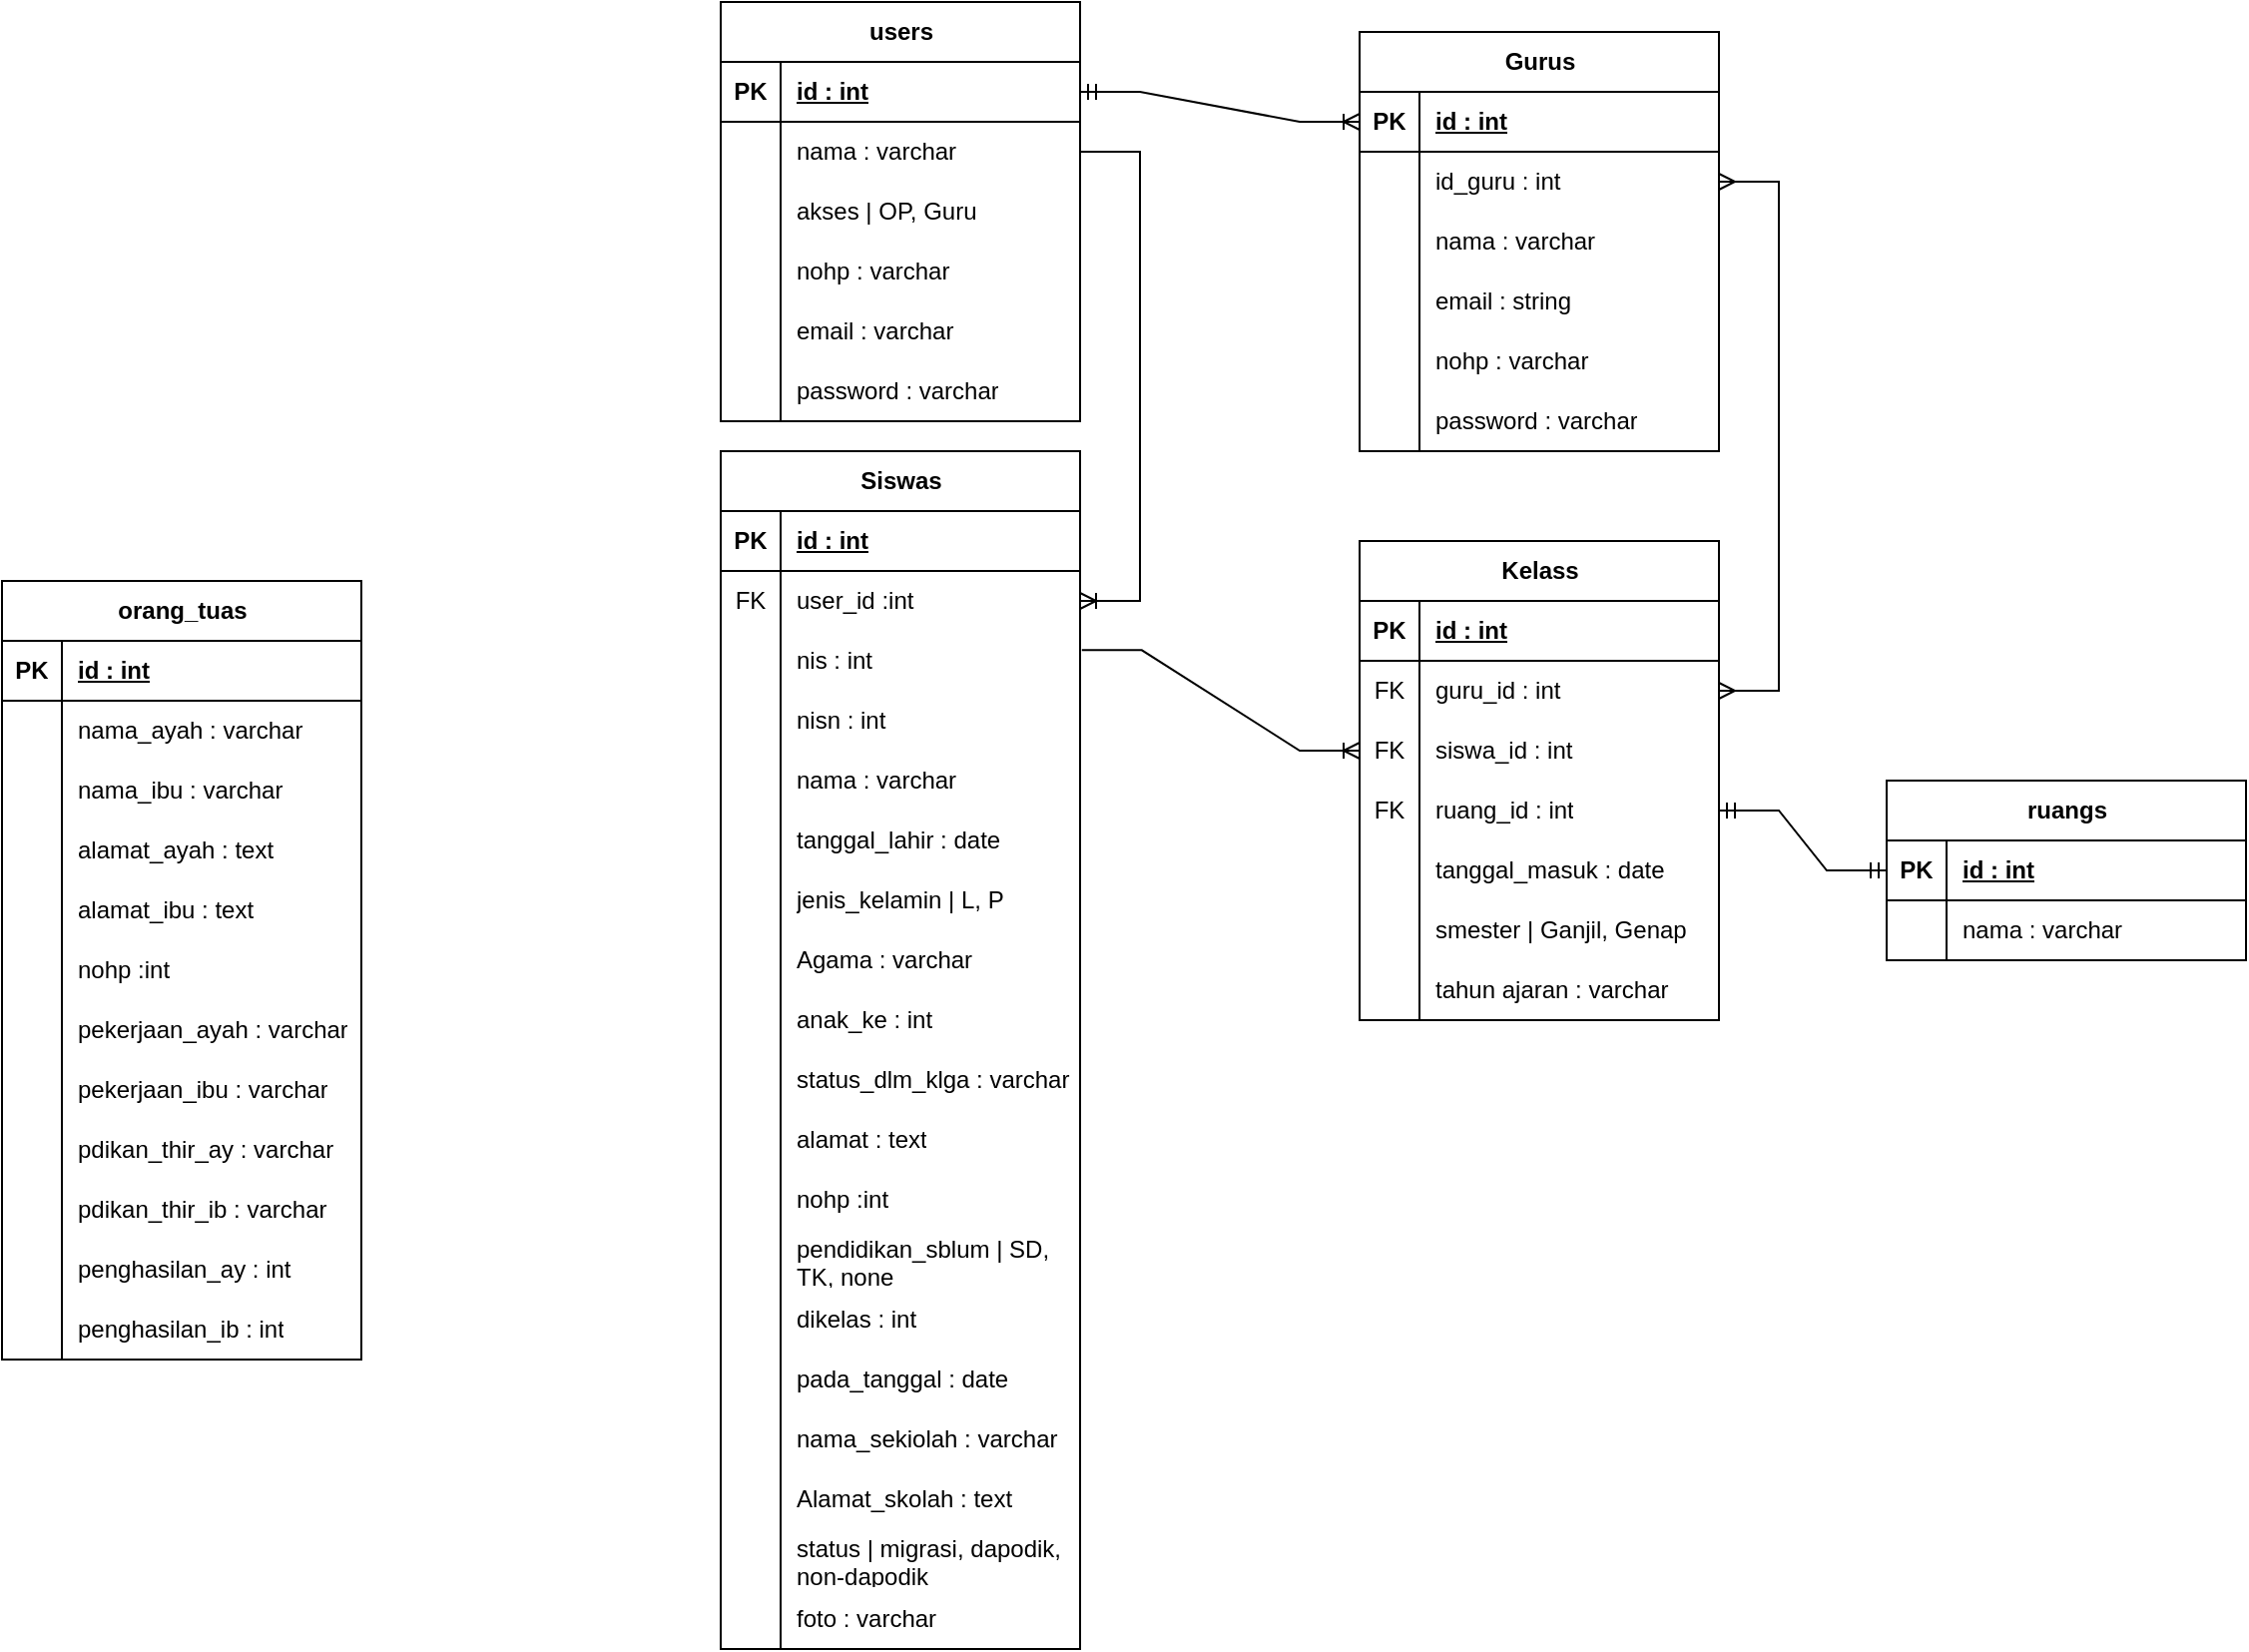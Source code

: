 <mxfile version="21.3.7" type="github">
  <diagram name="Halaman-1" id="-97yw2wkRq0q6jk886xI">
    <mxGraphModel dx="2206" dy="756" grid="1" gridSize="10" guides="1" tooltips="1" connect="1" arrows="1" fold="1" page="1" pageScale="1" pageWidth="827" pageHeight="1169" math="0" shadow="0">
      <root>
        <mxCell id="0" />
        <mxCell id="1" parent="0" />
        <mxCell id="CEY7hL-I3OigA7_ihmyC-18" value="users" style="shape=table;startSize=30;container=1;collapsible=1;childLayout=tableLayout;fixedRows=1;rowLines=0;fontStyle=1;align=center;resizeLast=1;html=1;rounded=0;labelBackgroundColor=none;" parent="1" vertex="1">
          <mxGeometry x="-260" y="40" width="180" height="210" as="geometry">
            <mxRectangle x="80" y="20" width="70" height="30" as="alternateBounds" />
          </mxGeometry>
        </mxCell>
        <mxCell id="CEY7hL-I3OigA7_ihmyC-19" value="" style="shape=tableRow;horizontal=0;startSize=0;swimlaneHead=0;swimlaneBody=0;fillColor=none;collapsible=0;dropTarget=0;points=[[0,0.5],[1,0.5]];portConstraint=eastwest;top=0;left=0;right=0;bottom=1;rounded=0;labelBackgroundColor=none;" parent="CEY7hL-I3OigA7_ihmyC-18" vertex="1">
          <mxGeometry y="30" width="180" height="30" as="geometry" />
        </mxCell>
        <mxCell id="CEY7hL-I3OigA7_ihmyC-20" value="PK" style="shape=partialRectangle;connectable=0;fillColor=none;top=0;left=0;bottom=0;right=0;fontStyle=1;overflow=hidden;whiteSpace=wrap;html=1;rounded=0;labelBackgroundColor=none;" parent="CEY7hL-I3OigA7_ihmyC-19" vertex="1">
          <mxGeometry width="30" height="30" as="geometry">
            <mxRectangle width="30" height="30" as="alternateBounds" />
          </mxGeometry>
        </mxCell>
        <mxCell id="CEY7hL-I3OigA7_ihmyC-21" value="id : int" style="shape=partialRectangle;connectable=0;fillColor=none;top=0;left=0;bottom=0;right=0;align=left;spacingLeft=6;fontStyle=5;overflow=hidden;whiteSpace=wrap;html=1;rounded=0;labelBackgroundColor=none;" parent="CEY7hL-I3OigA7_ihmyC-19" vertex="1">
          <mxGeometry x="30" width="150" height="30" as="geometry">
            <mxRectangle width="150" height="30" as="alternateBounds" />
          </mxGeometry>
        </mxCell>
        <mxCell id="CEY7hL-I3OigA7_ihmyC-22" value="" style="shape=tableRow;horizontal=0;startSize=0;swimlaneHead=0;swimlaneBody=0;fillColor=none;collapsible=0;dropTarget=0;points=[[0,0.5],[1,0.5]];portConstraint=eastwest;top=0;left=0;right=0;bottom=0;rounded=0;labelBackgroundColor=none;" parent="CEY7hL-I3OigA7_ihmyC-18" vertex="1">
          <mxGeometry y="60" width="180" height="30" as="geometry" />
        </mxCell>
        <mxCell id="CEY7hL-I3OigA7_ihmyC-23" value="" style="shape=partialRectangle;connectable=0;fillColor=none;top=0;left=0;bottom=0;right=0;editable=1;overflow=hidden;whiteSpace=wrap;html=1;rounded=0;labelBackgroundColor=none;" parent="CEY7hL-I3OigA7_ihmyC-22" vertex="1">
          <mxGeometry width="30" height="30" as="geometry">
            <mxRectangle width="30" height="30" as="alternateBounds" />
          </mxGeometry>
        </mxCell>
        <mxCell id="CEY7hL-I3OigA7_ihmyC-24" value="nama : varchar" style="shape=partialRectangle;connectable=0;fillColor=none;top=0;left=0;bottom=0;right=0;align=left;spacingLeft=6;overflow=hidden;whiteSpace=wrap;html=1;rounded=0;labelBackgroundColor=none;" parent="CEY7hL-I3OigA7_ihmyC-22" vertex="1">
          <mxGeometry x="30" width="150" height="30" as="geometry">
            <mxRectangle width="150" height="30" as="alternateBounds" />
          </mxGeometry>
        </mxCell>
        <mxCell id="CEY7hL-I3OigA7_ihmyC-25" value="" style="shape=tableRow;horizontal=0;startSize=0;swimlaneHead=0;swimlaneBody=0;fillColor=none;collapsible=0;dropTarget=0;points=[[0,0.5],[1,0.5]];portConstraint=eastwest;top=0;left=0;right=0;bottom=0;rounded=0;labelBackgroundColor=none;" parent="CEY7hL-I3OigA7_ihmyC-18" vertex="1">
          <mxGeometry y="90" width="180" height="30" as="geometry" />
        </mxCell>
        <mxCell id="CEY7hL-I3OigA7_ihmyC-26" value="" style="shape=partialRectangle;connectable=0;fillColor=none;top=0;left=0;bottom=0;right=0;editable=1;overflow=hidden;whiteSpace=wrap;html=1;rounded=0;labelBackgroundColor=none;" parent="CEY7hL-I3OigA7_ihmyC-25" vertex="1">
          <mxGeometry width="30" height="30" as="geometry">
            <mxRectangle width="30" height="30" as="alternateBounds" />
          </mxGeometry>
        </mxCell>
        <mxCell id="CEY7hL-I3OigA7_ihmyC-27" value="akses | OP, Guru" style="shape=partialRectangle;connectable=0;fillColor=none;top=0;left=0;bottom=0;right=0;align=left;spacingLeft=6;overflow=hidden;whiteSpace=wrap;html=1;rounded=0;labelBackgroundColor=none;" parent="CEY7hL-I3OigA7_ihmyC-25" vertex="1">
          <mxGeometry x="30" width="150" height="30" as="geometry">
            <mxRectangle width="150" height="30" as="alternateBounds" />
          </mxGeometry>
        </mxCell>
        <mxCell id="CEY7hL-I3OigA7_ihmyC-28" value="" style="shape=tableRow;horizontal=0;startSize=0;swimlaneHead=0;swimlaneBody=0;fillColor=none;collapsible=0;dropTarget=0;points=[[0,0.5],[1,0.5]];portConstraint=eastwest;top=0;left=0;right=0;bottom=0;rounded=0;labelBackgroundColor=none;" parent="CEY7hL-I3OigA7_ihmyC-18" vertex="1">
          <mxGeometry y="120" width="180" height="30" as="geometry" />
        </mxCell>
        <mxCell id="CEY7hL-I3OigA7_ihmyC-29" value="" style="shape=partialRectangle;connectable=0;fillColor=none;top=0;left=0;bottom=0;right=0;editable=1;overflow=hidden;whiteSpace=wrap;html=1;rounded=0;labelBackgroundColor=none;" parent="CEY7hL-I3OigA7_ihmyC-28" vertex="1">
          <mxGeometry width="30" height="30" as="geometry">
            <mxRectangle width="30" height="30" as="alternateBounds" />
          </mxGeometry>
        </mxCell>
        <mxCell id="CEY7hL-I3OigA7_ihmyC-30" value="nohp : varchar" style="shape=partialRectangle;connectable=0;fillColor=none;top=0;left=0;bottom=0;right=0;align=left;spacingLeft=6;overflow=hidden;whiteSpace=wrap;html=1;rounded=0;labelBackgroundColor=none;" parent="CEY7hL-I3OigA7_ihmyC-28" vertex="1">
          <mxGeometry x="30" width="150" height="30" as="geometry">
            <mxRectangle width="150" height="30" as="alternateBounds" />
          </mxGeometry>
        </mxCell>
        <mxCell id="CEY7hL-I3OigA7_ihmyC-47" value="" style="shape=tableRow;horizontal=0;startSize=0;swimlaneHead=0;swimlaneBody=0;fillColor=none;collapsible=0;dropTarget=0;points=[[0,0.5],[1,0.5]];portConstraint=eastwest;top=0;left=0;right=0;bottom=0;rounded=0;labelBackgroundColor=none;" parent="CEY7hL-I3OigA7_ihmyC-18" vertex="1">
          <mxGeometry y="150" width="180" height="30" as="geometry" />
        </mxCell>
        <mxCell id="CEY7hL-I3OigA7_ihmyC-48" value="" style="shape=partialRectangle;connectable=0;fillColor=none;top=0;left=0;bottom=0;right=0;editable=1;overflow=hidden;whiteSpace=wrap;html=1;rounded=0;labelBackgroundColor=none;" parent="CEY7hL-I3OigA7_ihmyC-47" vertex="1">
          <mxGeometry width="30" height="30" as="geometry">
            <mxRectangle width="30" height="30" as="alternateBounds" />
          </mxGeometry>
        </mxCell>
        <mxCell id="CEY7hL-I3OigA7_ihmyC-49" value="email : varchar" style="shape=partialRectangle;connectable=0;fillColor=none;top=0;left=0;bottom=0;right=0;align=left;spacingLeft=6;overflow=hidden;whiteSpace=wrap;html=1;rounded=0;labelBackgroundColor=none;" parent="CEY7hL-I3OigA7_ihmyC-47" vertex="1">
          <mxGeometry x="30" width="150" height="30" as="geometry">
            <mxRectangle width="150" height="30" as="alternateBounds" />
          </mxGeometry>
        </mxCell>
        <mxCell id="CEY7hL-I3OigA7_ihmyC-44" value="" style="shape=tableRow;horizontal=0;startSize=0;swimlaneHead=0;swimlaneBody=0;fillColor=none;collapsible=0;dropTarget=0;points=[[0,0.5],[1,0.5]];portConstraint=eastwest;top=0;left=0;right=0;bottom=0;rounded=0;labelBackgroundColor=none;" parent="CEY7hL-I3OigA7_ihmyC-18" vertex="1">
          <mxGeometry y="180" width="180" height="30" as="geometry" />
        </mxCell>
        <mxCell id="CEY7hL-I3OigA7_ihmyC-45" value="" style="shape=partialRectangle;connectable=0;fillColor=none;top=0;left=0;bottom=0;right=0;editable=1;overflow=hidden;whiteSpace=wrap;html=1;rounded=0;labelBackgroundColor=none;" parent="CEY7hL-I3OigA7_ihmyC-44" vertex="1">
          <mxGeometry width="30" height="30" as="geometry">
            <mxRectangle width="30" height="30" as="alternateBounds" />
          </mxGeometry>
        </mxCell>
        <mxCell id="CEY7hL-I3OigA7_ihmyC-46" value="password : varchar" style="shape=partialRectangle;connectable=0;fillColor=none;top=0;left=0;bottom=0;right=0;align=left;spacingLeft=6;overflow=hidden;whiteSpace=wrap;html=1;rounded=0;labelBackgroundColor=none;" parent="CEY7hL-I3OigA7_ihmyC-44" vertex="1">
          <mxGeometry x="30" width="150" height="30" as="geometry">
            <mxRectangle width="150" height="30" as="alternateBounds" />
          </mxGeometry>
        </mxCell>
        <mxCell id="CEY7hL-I3OigA7_ihmyC-54" value="Siswas" style="shape=table;startSize=30;container=1;collapsible=1;childLayout=tableLayout;fixedRows=1;rowLines=0;fontStyle=1;align=center;resizeLast=1;html=1;rounded=0;labelBackgroundColor=none;" parent="1" vertex="1">
          <mxGeometry x="-260" y="265" width="180" height="600" as="geometry">
            <mxRectangle x="80" y="20" width="70" height="30" as="alternateBounds" />
          </mxGeometry>
        </mxCell>
        <mxCell id="CEY7hL-I3OigA7_ihmyC-55" value="" style="shape=tableRow;horizontal=0;startSize=0;swimlaneHead=0;swimlaneBody=0;fillColor=none;collapsible=0;dropTarget=0;points=[[0,0.5],[1,0.5]];portConstraint=eastwest;top=0;left=0;right=0;bottom=1;rounded=0;labelBackgroundColor=none;" parent="CEY7hL-I3OigA7_ihmyC-54" vertex="1">
          <mxGeometry y="30" width="180" height="30" as="geometry" />
        </mxCell>
        <mxCell id="CEY7hL-I3OigA7_ihmyC-56" value="PK" style="shape=partialRectangle;connectable=0;fillColor=none;top=0;left=0;bottom=0;right=0;fontStyle=1;overflow=hidden;whiteSpace=wrap;html=1;rounded=0;labelBackgroundColor=none;" parent="CEY7hL-I3OigA7_ihmyC-55" vertex="1">
          <mxGeometry width="30" height="30" as="geometry">
            <mxRectangle width="30" height="30" as="alternateBounds" />
          </mxGeometry>
        </mxCell>
        <mxCell id="CEY7hL-I3OigA7_ihmyC-57" value="id : int" style="shape=partialRectangle;connectable=0;fillColor=none;top=0;left=0;bottom=0;right=0;align=left;spacingLeft=6;fontStyle=5;overflow=hidden;whiteSpace=wrap;html=1;rounded=0;labelBackgroundColor=none;" parent="CEY7hL-I3OigA7_ihmyC-55" vertex="1">
          <mxGeometry x="30" width="150" height="30" as="geometry">
            <mxRectangle width="150" height="30" as="alternateBounds" />
          </mxGeometry>
        </mxCell>
        <mxCell id="CEY7hL-I3OigA7_ihmyC-58" value="" style="shape=tableRow;horizontal=0;startSize=0;swimlaneHead=0;swimlaneBody=0;fillColor=none;collapsible=0;dropTarget=0;points=[[0,0.5],[1,0.5]];portConstraint=eastwest;top=0;left=0;right=0;bottom=0;rounded=0;labelBackgroundColor=none;" parent="CEY7hL-I3OigA7_ihmyC-54" vertex="1">
          <mxGeometry y="60" width="180" height="30" as="geometry" />
        </mxCell>
        <mxCell id="CEY7hL-I3OigA7_ihmyC-59" value="FK" style="shape=partialRectangle;connectable=0;fillColor=none;top=0;left=0;bottom=0;right=0;editable=1;overflow=hidden;whiteSpace=wrap;html=1;rounded=0;labelBackgroundColor=none;" parent="CEY7hL-I3OigA7_ihmyC-58" vertex="1">
          <mxGeometry width="30" height="30" as="geometry">
            <mxRectangle width="30" height="30" as="alternateBounds" />
          </mxGeometry>
        </mxCell>
        <mxCell id="CEY7hL-I3OigA7_ihmyC-60" value="user_id :int" style="shape=partialRectangle;connectable=0;fillColor=none;top=0;left=0;bottom=0;right=0;align=left;spacingLeft=6;overflow=hidden;whiteSpace=wrap;html=1;rounded=0;labelBackgroundColor=none;" parent="CEY7hL-I3OigA7_ihmyC-58" vertex="1">
          <mxGeometry x="30" width="150" height="30" as="geometry">
            <mxRectangle width="150" height="30" as="alternateBounds" />
          </mxGeometry>
        </mxCell>
        <mxCell id="CEY7hL-I3OigA7_ihmyC-61" value="" style="shape=tableRow;horizontal=0;startSize=0;swimlaneHead=0;swimlaneBody=0;fillColor=none;collapsible=0;dropTarget=0;points=[[0,0.5],[1,0.5]];portConstraint=eastwest;top=0;left=0;right=0;bottom=0;rounded=0;labelBackgroundColor=none;" parent="CEY7hL-I3OigA7_ihmyC-54" vertex="1">
          <mxGeometry y="90" width="180" height="30" as="geometry" />
        </mxCell>
        <mxCell id="CEY7hL-I3OigA7_ihmyC-62" value="" style="shape=partialRectangle;connectable=0;fillColor=none;top=0;left=0;bottom=0;right=0;editable=1;overflow=hidden;whiteSpace=wrap;html=1;rounded=0;labelBackgroundColor=none;" parent="CEY7hL-I3OigA7_ihmyC-61" vertex="1">
          <mxGeometry width="30" height="30" as="geometry">
            <mxRectangle width="30" height="30" as="alternateBounds" />
          </mxGeometry>
        </mxCell>
        <mxCell id="CEY7hL-I3OigA7_ihmyC-63" value="nis : int" style="shape=partialRectangle;connectable=0;fillColor=none;top=0;left=0;bottom=0;right=0;align=left;spacingLeft=6;overflow=hidden;whiteSpace=wrap;html=1;rounded=0;labelBackgroundColor=none;" parent="CEY7hL-I3OigA7_ihmyC-61" vertex="1">
          <mxGeometry x="30" width="150" height="30" as="geometry">
            <mxRectangle width="150" height="30" as="alternateBounds" />
          </mxGeometry>
        </mxCell>
        <mxCell id="CEY7hL-I3OigA7_ihmyC-64" value="" style="shape=tableRow;horizontal=0;startSize=0;swimlaneHead=0;swimlaneBody=0;fillColor=none;collapsible=0;dropTarget=0;points=[[0,0.5],[1,0.5]];portConstraint=eastwest;top=0;left=0;right=0;bottom=0;rounded=0;labelBackgroundColor=none;" parent="CEY7hL-I3OigA7_ihmyC-54" vertex="1">
          <mxGeometry y="120" width="180" height="30" as="geometry" />
        </mxCell>
        <mxCell id="CEY7hL-I3OigA7_ihmyC-65" value="" style="shape=partialRectangle;connectable=0;fillColor=none;top=0;left=0;bottom=0;right=0;editable=1;overflow=hidden;whiteSpace=wrap;html=1;rounded=0;labelBackgroundColor=none;" parent="CEY7hL-I3OigA7_ihmyC-64" vertex="1">
          <mxGeometry width="30" height="30" as="geometry">
            <mxRectangle width="30" height="30" as="alternateBounds" />
          </mxGeometry>
        </mxCell>
        <mxCell id="CEY7hL-I3OigA7_ihmyC-66" value="nisn : int" style="shape=partialRectangle;connectable=0;fillColor=none;top=0;left=0;bottom=0;right=0;align=left;spacingLeft=6;overflow=hidden;whiteSpace=wrap;html=1;rounded=0;labelBackgroundColor=none;" parent="CEY7hL-I3OigA7_ihmyC-64" vertex="1">
          <mxGeometry x="30" width="150" height="30" as="geometry">
            <mxRectangle width="150" height="30" as="alternateBounds" />
          </mxGeometry>
        </mxCell>
        <mxCell id="CEY7hL-I3OigA7_ihmyC-80" value="" style="shape=tableRow;horizontal=0;startSize=0;swimlaneHead=0;swimlaneBody=0;fillColor=none;collapsible=0;dropTarget=0;points=[[0,0.5],[1,0.5]];portConstraint=eastwest;top=0;left=0;right=0;bottom=0;rounded=0;labelBackgroundColor=none;" parent="CEY7hL-I3OigA7_ihmyC-54" vertex="1">
          <mxGeometry y="150" width="180" height="30" as="geometry" />
        </mxCell>
        <mxCell id="CEY7hL-I3OigA7_ihmyC-81" value="" style="shape=partialRectangle;connectable=0;fillColor=none;top=0;left=0;bottom=0;right=0;editable=1;overflow=hidden;whiteSpace=wrap;html=1;rounded=0;labelBackgroundColor=none;" parent="CEY7hL-I3OigA7_ihmyC-80" vertex="1">
          <mxGeometry width="30" height="30" as="geometry">
            <mxRectangle width="30" height="30" as="alternateBounds" />
          </mxGeometry>
        </mxCell>
        <mxCell id="CEY7hL-I3OigA7_ihmyC-82" value="nama : varchar" style="shape=partialRectangle;connectable=0;fillColor=none;top=0;left=0;bottom=0;right=0;align=left;spacingLeft=6;overflow=hidden;whiteSpace=wrap;html=1;rounded=0;labelBackgroundColor=none;" parent="CEY7hL-I3OigA7_ihmyC-80" vertex="1">
          <mxGeometry x="30" width="150" height="30" as="geometry">
            <mxRectangle width="150" height="30" as="alternateBounds" />
          </mxGeometry>
        </mxCell>
        <mxCell id="CEY7hL-I3OigA7_ihmyC-89" value="" style="shape=tableRow;horizontal=0;startSize=0;swimlaneHead=0;swimlaneBody=0;fillColor=none;collapsible=0;dropTarget=0;points=[[0,0.5],[1,0.5]];portConstraint=eastwest;top=0;left=0;right=0;bottom=0;rounded=0;labelBackgroundColor=none;" parent="CEY7hL-I3OigA7_ihmyC-54" vertex="1">
          <mxGeometry y="180" width="180" height="30" as="geometry" />
        </mxCell>
        <mxCell id="CEY7hL-I3OigA7_ihmyC-90" value="" style="shape=partialRectangle;connectable=0;fillColor=none;top=0;left=0;bottom=0;right=0;editable=1;overflow=hidden;whiteSpace=wrap;html=1;rounded=0;labelBackgroundColor=none;" parent="CEY7hL-I3OigA7_ihmyC-89" vertex="1">
          <mxGeometry width="30" height="30" as="geometry">
            <mxRectangle width="30" height="30" as="alternateBounds" />
          </mxGeometry>
        </mxCell>
        <mxCell id="CEY7hL-I3OigA7_ihmyC-91" value="tanggal_lahir : date" style="shape=partialRectangle;connectable=0;fillColor=none;top=0;left=0;bottom=0;right=0;align=left;spacingLeft=6;overflow=hidden;whiteSpace=wrap;html=1;rounded=0;labelBackgroundColor=none;" parent="CEY7hL-I3OigA7_ihmyC-89" vertex="1">
          <mxGeometry x="30" width="150" height="30" as="geometry">
            <mxRectangle width="150" height="30" as="alternateBounds" />
          </mxGeometry>
        </mxCell>
        <mxCell id="8CuRWz65gp93I6ut2hYe-1" value="" style="shape=tableRow;horizontal=0;startSize=0;swimlaneHead=0;swimlaneBody=0;fillColor=none;collapsible=0;dropTarget=0;points=[[0,0.5],[1,0.5]];portConstraint=eastwest;top=0;left=0;right=0;bottom=0;rounded=0;labelBackgroundColor=none;" parent="CEY7hL-I3OigA7_ihmyC-54" vertex="1">
          <mxGeometry y="210" width="180" height="30" as="geometry" />
        </mxCell>
        <mxCell id="8CuRWz65gp93I6ut2hYe-2" value="" style="shape=partialRectangle;connectable=0;fillColor=none;top=0;left=0;bottom=0;right=0;editable=1;overflow=hidden;whiteSpace=wrap;html=1;rounded=0;labelBackgroundColor=none;" parent="8CuRWz65gp93I6ut2hYe-1" vertex="1">
          <mxGeometry width="30" height="30" as="geometry">
            <mxRectangle width="30" height="30" as="alternateBounds" />
          </mxGeometry>
        </mxCell>
        <mxCell id="8CuRWz65gp93I6ut2hYe-3" value="jenis_kelamin | L, P" style="shape=partialRectangle;connectable=0;fillColor=none;top=0;left=0;bottom=0;right=0;align=left;spacingLeft=6;overflow=hidden;whiteSpace=wrap;html=1;rounded=0;labelBackgroundColor=none;" parent="8CuRWz65gp93I6ut2hYe-1" vertex="1">
          <mxGeometry x="30" width="150" height="30" as="geometry">
            <mxRectangle width="150" height="30" as="alternateBounds" />
          </mxGeometry>
        </mxCell>
        <mxCell id="8CuRWz65gp93I6ut2hYe-4" value="" style="shape=tableRow;horizontal=0;startSize=0;swimlaneHead=0;swimlaneBody=0;fillColor=none;collapsible=0;dropTarget=0;points=[[0,0.5],[1,0.5]];portConstraint=eastwest;top=0;left=0;right=0;bottom=0;rounded=0;labelBackgroundColor=none;" parent="CEY7hL-I3OigA7_ihmyC-54" vertex="1">
          <mxGeometry y="240" width="180" height="30" as="geometry" />
        </mxCell>
        <mxCell id="8CuRWz65gp93I6ut2hYe-5" value="" style="shape=partialRectangle;connectable=0;fillColor=none;top=0;left=0;bottom=0;right=0;editable=1;overflow=hidden;whiteSpace=wrap;html=1;rounded=0;labelBackgroundColor=none;" parent="8CuRWz65gp93I6ut2hYe-4" vertex="1">
          <mxGeometry width="30" height="30" as="geometry">
            <mxRectangle width="30" height="30" as="alternateBounds" />
          </mxGeometry>
        </mxCell>
        <mxCell id="8CuRWz65gp93I6ut2hYe-6" value="Agama : varchar" style="shape=partialRectangle;connectable=0;fillColor=none;top=0;left=0;bottom=0;right=0;align=left;spacingLeft=6;overflow=hidden;whiteSpace=wrap;html=1;rounded=0;labelBackgroundColor=none;" parent="8CuRWz65gp93I6ut2hYe-4" vertex="1">
          <mxGeometry x="30" width="150" height="30" as="geometry">
            <mxRectangle width="150" height="30" as="alternateBounds" />
          </mxGeometry>
        </mxCell>
        <mxCell id="8CuRWz65gp93I6ut2hYe-7" value="" style="shape=tableRow;horizontal=0;startSize=0;swimlaneHead=0;swimlaneBody=0;fillColor=none;collapsible=0;dropTarget=0;points=[[0,0.5],[1,0.5]];portConstraint=eastwest;top=0;left=0;right=0;bottom=0;rounded=0;labelBackgroundColor=none;" parent="CEY7hL-I3OigA7_ihmyC-54" vertex="1">
          <mxGeometry y="270" width="180" height="30" as="geometry" />
        </mxCell>
        <mxCell id="8CuRWz65gp93I6ut2hYe-8" value="" style="shape=partialRectangle;connectable=0;fillColor=none;top=0;left=0;bottom=0;right=0;editable=1;overflow=hidden;whiteSpace=wrap;html=1;rounded=0;labelBackgroundColor=none;" parent="8CuRWz65gp93I6ut2hYe-7" vertex="1">
          <mxGeometry width="30" height="30" as="geometry">
            <mxRectangle width="30" height="30" as="alternateBounds" />
          </mxGeometry>
        </mxCell>
        <mxCell id="8CuRWz65gp93I6ut2hYe-9" value="anak_ke : int" style="shape=partialRectangle;connectable=0;fillColor=none;top=0;left=0;bottom=0;right=0;align=left;spacingLeft=6;overflow=hidden;whiteSpace=wrap;html=1;rounded=0;labelBackgroundColor=none;" parent="8CuRWz65gp93I6ut2hYe-7" vertex="1">
          <mxGeometry x="30" width="150" height="30" as="geometry">
            <mxRectangle width="150" height="30" as="alternateBounds" />
          </mxGeometry>
        </mxCell>
        <mxCell id="8CuRWz65gp93I6ut2hYe-10" value="" style="shape=tableRow;horizontal=0;startSize=0;swimlaneHead=0;swimlaneBody=0;fillColor=none;collapsible=0;dropTarget=0;points=[[0,0.5],[1,0.5]];portConstraint=eastwest;top=0;left=0;right=0;bottom=0;rounded=0;labelBackgroundColor=none;" parent="CEY7hL-I3OigA7_ihmyC-54" vertex="1">
          <mxGeometry y="300" width="180" height="30" as="geometry" />
        </mxCell>
        <mxCell id="8CuRWz65gp93I6ut2hYe-11" value="" style="shape=partialRectangle;connectable=0;fillColor=none;top=0;left=0;bottom=0;right=0;editable=1;overflow=hidden;whiteSpace=wrap;html=1;rounded=0;labelBackgroundColor=none;" parent="8CuRWz65gp93I6ut2hYe-10" vertex="1">
          <mxGeometry width="30" height="30" as="geometry">
            <mxRectangle width="30" height="30" as="alternateBounds" />
          </mxGeometry>
        </mxCell>
        <mxCell id="8CuRWz65gp93I6ut2hYe-12" value="status_dlm_klga : varchar" style="shape=partialRectangle;connectable=0;fillColor=none;top=0;left=0;bottom=0;right=0;align=left;spacingLeft=6;overflow=hidden;whiteSpace=wrap;html=1;rounded=0;labelBackgroundColor=none;" parent="8CuRWz65gp93I6ut2hYe-10" vertex="1">
          <mxGeometry x="30" width="150" height="30" as="geometry">
            <mxRectangle width="150" height="30" as="alternateBounds" />
          </mxGeometry>
        </mxCell>
        <mxCell id="8CuRWz65gp93I6ut2hYe-13" value="" style="shape=tableRow;horizontal=0;startSize=0;swimlaneHead=0;swimlaneBody=0;fillColor=none;collapsible=0;dropTarget=0;points=[[0,0.5],[1,0.5]];portConstraint=eastwest;top=0;left=0;right=0;bottom=0;rounded=0;labelBackgroundColor=none;" parent="CEY7hL-I3OigA7_ihmyC-54" vertex="1">
          <mxGeometry y="330" width="180" height="30" as="geometry" />
        </mxCell>
        <mxCell id="8CuRWz65gp93I6ut2hYe-14" value="" style="shape=partialRectangle;connectable=0;fillColor=none;top=0;left=0;bottom=0;right=0;editable=1;overflow=hidden;whiteSpace=wrap;html=1;rounded=0;labelBackgroundColor=none;" parent="8CuRWz65gp93I6ut2hYe-13" vertex="1">
          <mxGeometry width="30" height="30" as="geometry">
            <mxRectangle width="30" height="30" as="alternateBounds" />
          </mxGeometry>
        </mxCell>
        <mxCell id="8CuRWz65gp93I6ut2hYe-15" value="alamat : text" style="shape=partialRectangle;connectable=0;fillColor=none;top=0;left=0;bottom=0;right=0;align=left;spacingLeft=6;overflow=hidden;whiteSpace=wrap;html=1;rounded=0;labelBackgroundColor=none;" parent="8CuRWz65gp93I6ut2hYe-13" vertex="1">
          <mxGeometry x="30" width="150" height="30" as="geometry">
            <mxRectangle width="150" height="30" as="alternateBounds" />
          </mxGeometry>
        </mxCell>
        <mxCell id="CEY7hL-I3OigA7_ihmyC-226" value="" style="shape=tableRow;horizontal=0;startSize=0;swimlaneHead=0;swimlaneBody=0;fillColor=none;collapsible=0;dropTarget=0;points=[[0,0.5],[1,0.5]];portConstraint=eastwest;top=0;left=0;right=0;bottom=0;rounded=0;labelBackgroundColor=none;" parent="CEY7hL-I3OigA7_ihmyC-54" vertex="1">
          <mxGeometry y="360" width="180" height="30" as="geometry" />
        </mxCell>
        <mxCell id="CEY7hL-I3OigA7_ihmyC-227" value="" style="shape=partialRectangle;connectable=0;fillColor=none;top=0;left=0;bottom=0;right=0;editable=1;overflow=hidden;whiteSpace=wrap;html=1;rounded=0;labelBackgroundColor=none;" parent="CEY7hL-I3OigA7_ihmyC-226" vertex="1">
          <mxGeometry width="30" height="30" as="geometry">
            <mxRectangle width="30" height="30" as="alternateBounds" />
          </mxGeometry>
        </mxCell>
        <mxCell id="CEY7hL-I3OigA7_ihmyC-228" value="nohp :int" style="shape=partialRectangle;connectable=0;fillColor=none;top=0;left=0;bottom=0;right=0;align=left;spacingLeft=6;overflow=hidden;whiteSpace=wrap;html=1;rounded=0;labelBackgroundColor=none;" parent="CEY7hL-I3OigA7_ihmyC-226" vertex="1">
          <mxGeometry x="30" width="150" height="30" as="geometry">
            <mxRectangle width="150" height="30" as="alternateBounds" />
          </mxGeometry>
        </mxCell>
        <mxCell id="fgZYEpN1sQSyyedG6yY0-19" value="" style="shape=tableRow;horizontal=0;startSize=0;swimlaneHead=0;swimlaneBody=0;fillColor=none;collapsible=0;dropTarget=0;points=[[0,0.5],[1,0.5]];portConstraint=eastwest;top=0;left=0;right=0;bottom=0;rounded=0;labelBackgroundColor=none;" parent="CEY7hL-I3OigA7_ihmyC-54" vertex="1">
          <mxGeometry y="390" width="180" height="30" as="geometry" />
        </mxCell>
        <mxCell id="fgZYEpN1sQSyyedG6yY0-20" value="" style="shape=partialRectangle;connectable=0;fillColor=none;top=0;left=0;bottom=0;right=0;editable=1;overflow=hidden;whiteSpace=wrap;html=1;rounded=0;labelBackgroundColor=none;" parent="fgZYEpN1sQSyyedG6yY0-19" vertex="1">
          <mxGeometry width="30" height="30" as="geometry">
            <mxRectangle width="30" height="30" as="alternateBounds" />
          </mxGeometry>
        </mxCell>
        <mxCell id="fgZYEpN1sQSyyedG6yY0-21" value="pendidikan_sblum | SD, TK, none" style="shape=partialRectangle;connectable=0;fillColor=none;top=0;left=0;bottom=0;right=0;align=left;spacingLeft=6;overflow=hidden;whiteSpace=wrap;html=1;rounded=0;labelBackgroundColor=none;" parent="fgZYEpN1sQSyyedG6yY0-19" vertex="1">
          <mxGeometry x="30" width="150" height="30" as="geometry">
            <mxRectangle width="150" height="30" as="alternateBounds" />
          </mxGeometry>
        </mxCell>
        <mxCell id="CHSfBUIHJnwLNDT6XGH8-4" value="" style="shape=tableRow;horizontal=0;startSize=0;swimlaneHead=0;swimlaneBody=0;fillColor=none;collapsible=0;dropTarget=0;points=[[0,0.5],[1,0.5]];portConstraint=eastwest;top=0;left=0;right=0;bottom=0;rounded=0;labelBackgroundColor=none;" parent="CEY7hL-I3OigA7_ihmyC-54" vertex="1">
          <mxGeometry y="420" width="180" height="30" as="geometry" />
        </mxCell>
        <mxCell id="CHSfBUIHJnwLNDT6XGH8-5" value="" style="shape=partialRectangle;connectable=0;fillColor=none;top=0;left=0;bottom=0;right=0;editable=1;overflow=hidden;whiteSpace=wrap;html=1;rounded=0;labelBackgroundColor=none;" parent="CHSfBUIHJnwLNDT6XGH8-4" vertex="1">
          <mxGeometry width="30" height="30" as="geometry">
            <mxRectangle width="30" height="30" as="alternateBounds" />
          </mxGeometry>
        </mxCell>
        <mxCell id="CHSfBUIHJnwLNDT6XGH8-6" value="dikelas : int" style="shape=partialRectangle;connectable=0;fillColor=none;top=0;left=0;bottom=0;right=0;align=left;spacingLeft=6;overflow=hidden;whiteSpace=wrap;html=1;rounded=0;labelBackgroundColor=none;" parent="CHSfBUIHJnwLNDT6XGH8-4" vertex="1">
          <mxGeometry x="30" width="150" height="30" as="geometry">
            <mxRectangle width="150" height="30" as="alternateBounds" />
          </mxGeometry>
        </mxCell>
        <mxCell id="CHSfBUIHJnwLNDT6XGH8-1" value="" style="shape=tableRow;horizontal=0;startSize=0;swimlaneHead=0;swimlaneBody=0;fillColor=none;collapsible=0;dropTarget=0;points=[[0,0.5],[1,0.5]];portConstraint=eastwest;top=0;left=0;right=0;bottom=0;rounded=0;labelBackgroundColor=none;" parent="CEY7hL-I3OigA7_ihmyC-54" vertex="1">
          <mxGeometry y="450" width="180" height="30" as="geometry" />
        </mxCell>
        <mxCell id="CHSfBUIHJnwLNDT6XGH8-2" value="" style="shape=partialRectangle;connectable=0;fillColor=none;top=0;left=0;bottom=0;right=0;editable=1;overflow=hidden;whiteSpace=wrap;html=1;rounded=0;labelBackgroundColor=none;" parent="CHSfBUIHJnwLNDT6XGH8-1" vertex="1">
          <mxGeometry width="30" height="30" as="geometry">
            <mxRectangle width="30" height="30" as="alternateBounds" />
          </mxGeometry>
        </mxCell>
        <mxCell id="CHSfBUIHJnwLNDT6XGH8-3" value="pada_tanggal : date" style="shape=partialRectangle;connectable=0;fillColor=none;top=0;left=0;bottom=0;right=0;align=left;spacingLeft=6;overflow=hidden;whiteSpace=wrap;html=1;rounded=0;labelBackgroundColor=none;" parent="CHSfBUIHJnwLNDT6XGH8-1" vertex="1">
          <mxGeometry x="30" width="150" height="30" as="geometry">
            <mxRectangle width="150" height="30" as="alternateBounds" />
          </mxGeometry>
        </mxCell>
        <mxCell id="CHSfBUIHJnwLNDT6XGH8-7" value="" style="shape=tableRow;horizontal=0;startSize=0;swimlaneHead=0;swimlaneBody=0;fillColor=none;collapsible=0;dropTarget=0;points=[[0,0.5],[1,0.5]];portConstraint=eastwest;top=0;left=0;right=0;bottom=0;rounded=0;labelBackgroundColor=none;" parent="CEY7hL-I3OigA7_ihmyC-54" vertex="1">
          <mxGeometry y="480" width="180" height="30" as="geometry" />
        </mxCell>
        <mxCell id="CHSfBUIHJnwLNDT6XGH8-8" value="" style="shape=partialRectangle;connectable=0;fillColor=none;top=0;left=0;bottom=0;right=0;editable=1;overflow=hidden;whiteSpace=wrap;html=1;rounded=0;labelBackgroundColor=none;" parent="CHSfBUIHJnwLNDT6XGH8-7" vertex="1">
          <mxGeometry width="30" height="30" as="geometry">
            <mxRectangle width="30" height="30" as="alternateBounds" />
          </mxGeometry>
        </mxCell>
        <mxCell id="CHSfBUIHJnwLNDT6XGH8-9" value="nama_sekiolah : varchar" style="shape=partialRectangle;connectable=0;fillColor=none;top=0;left=0;bottom=0;right=0;align=left;spacingLeft=6;overflow=hidden;whiteSpace=wrap;html=1;rounded=0;labelBackgroundColor=none;" parent="CHSfBUIHJnwLNDT6XGH8-7" vertex="1">
          <mxGeometry x="30" width="150" height="30" as="geometry">
            <mxRectangle width="150" height="30" as="alternateBounds" />
          </mxGeometry>
        </mxCell>
        <mxCell id="CHSfBUIHJnwLNDT6XGH8-10" value="" style="shape=tableRow;horizontal=0;startSize=0;swimlaneHead=0;swimlaneBody=0;fillColor=none;collapsible=0;dropTarget=0;points=[[0,0.5],[1,0.5]];portConstraint=eastwest;top=0;left=0;right=0;bottom=0;rounded=0;labelBackgroundColor=none;" parent="CEY7hL-I3OigA7_ihmyC-54" vertex="1">
          <mxGeometry y="510" width="180" height="30" as="geometry" />
        </mxCell>
        <mxCell id="CHSfBUIHJnwLNDT6XGH8-11" value="" style="shape=partialRectangle;connectable=0;fillColor=none;top=0;left=0;bottom=0;right=0;editable=1;overflow=hidden;whiteSpace=wrap;html=1;rounded=0;labelBackgroundColor=none;" parent="CHSfBUIHJnwLNDT6XGH8-10" vertex="1">
          <mxGeometry width="30" height="30" as="geometry">
            <mxRectangle width="30" height="30" as="alternateBounds" />
          </mxGeometry>
        </mxCell>
        <mxCell id="CHSfBUIHJnwLNDT6XGH8-12" value="Alamat_skolah : text" style="shape=partialRectangle;connectable=0;fillColor=none;top=0;left=0;bottom=0;right=0;align=left;spacingLeft=6;overflow=hidden;whiteSpace=wrap;html=1;rounded=0;labelBackgroundColor=none;" parent="CHSfBUIHJnwLNDT6XGH8-10" vertex="1">
          <mxGeometry x="30" width="150" height="30" as="geometry">
            <mxRectangle width="150" height="30" as="alternateBounds" />
          </mxGeometry>
        </mxCell>
        <mxCell id="8CuRWz65gp93I6ut2hYe-16" value="" style="shape=tableRow;horizontal=0;startSize=0;swimlaneHead=0;swimlaneBody=0;fillColor=none;collapsible=0;dropTarget=0;points=[[0,0.5],[1,0.5]];portConstraint=eastwest;top=0;left=0;right=0;bottom=0;rounded=0;labelBackgroundColor=none;" parent="CEY7hL-I3OigA7_ihmyC-54" vertex="1">
          <mxGeometry y="540" width="180" height="30" as="geometry" />
        </mxCell>
        <mxCell id="8CuRWz65gp93I6ut2hYe-17" value="" style="shape=partialRectangle;connectable=0;fillColor=none;top=0;left=0;bottom=0;right=0;editable=1;overflow=hidden;whiteSpace=wrap;html=1;rounded=0;labelBackgroundColor=none;" parent="8CuRWz65gp93I6ut2hYe-16" vertex="1">
          <mxGeometry width="30" height="30" as="geometry">
            <mxRectangle width="30" height="30" as="alternateBounds" />
          </mxGeometry>
        </mxCell>
        <mxCell id="8CuRWz65gp93I6ut2hYe-18" value="status | migrasi, dapodik, non-dapodik" style="shape=partialRectangle;connectable=0;fillColor=none;top=0;left=0;bottom=0;right=0;align=left;spacingLeft=6;overflow=hidden;whiteSpace=wrap;html=1;rounded=0;labelBackgroundColor=none;" parent="8CuRWz65gp93I6ut2hYe-16" vertex="1">
          <mxGeometry x="30" width="150" height="30" as="geometry">
            <mxRectangle width="150" height="30" as="alternateBounds" />
          </mxGeometry>
        </mxCell>
        <mxCell id="CEY7hL-I3OigA7_ihmyC-223" value="" style="shape=tableRow;horizontal=0;startSize=0;swimlaneHead=0;swimlaneBody=0;fillColor=none;collapsible=0;dropTarget=0;points=[[0,0.5],[1,0.5]];portConstraint=eastwest;top=0;left=0;right=0;bottom=0;rounded=0;labelBackgroundColor=none;" parent="CEY7hL-I3OigA7_ihmyC-54" vertex="1">
          <mxGeometry y="570" width="180" height="30" as="geometry" />
        </mxCell>
        <mxCell id="CEY7hL-I3OigA7_ihmyC-224" value="" style="shape=partialRectangle;connectable=0;fillColor=none;top=0;left=0;bottom=0;right=0;editable=1;overflow=hidden;whiteSpace=wrap;html=1;rounded=0;labelBackgroundColor=none;" parent="CEY7hL-I3OigA7_ihmyC-223" vertex="1">
          <mxGeometry width="30" height="30" as="geometry">
            <mxRectangle width="30" height="30" as="alternateBounds" />
          </mxGeometry>
        </mxCell>
        <mxCell id="CEY7hL-I3OigA7_ihmyC-225" value="foto : varchar" style="shape=partialRectangle;connectable=0;fillColor=none;top=0;left=0;bottom=0;right=0;align=left;spacingLeft=6;overflow=hidden;whiteSpace=wrap;html=1;rounded=0;labelBackgroundColor=none;" parent="CEY7hL-I3OigA7_ihmyC-223" vertex="1">
          <mxGeometry x="30" width="150" height="30" as="geometry">
            <mxRectangle width="150" height="30" as="alternateBounds" />
          </mxGeometry>
        </mxCell>
        <mxCell id="CEY7hL-I3OigA7_ihmyC-123" value="Gurus" style="shape=table;startSize=30;container=1;collapsible=1;childLayout=tableLayout;fixedRows=1;rowLines=0;fontStyle=1;align=center;resizeLast=1;html=1;rounded=0;labelBackgroundColor=none;" parent="1" vertex="1">
          <mxGeometry x="60" y="55" width="180" height="210" as="geometry">
            <mxRectangle x="80" y="20" width="70" height="30" as="alternateBounds" />
          </mxGeometry>
        </mxCell>
        <mxCell id="CEY7hL-I3OigA7_ihmyC-124" value="" style="shape=tableRow;horizontal=0;startSize=0;swimlaneHead=0;swimlaneBody=0;fillColor=none;collapsible=0;dropTarget=0;points=[[0,0.5],[1,0.5]];portConstraint=eastwest;top=0;left=0;right=0;bottom=1;rounded=0;labelBackgroundColor=none;" parent="CEY7hL-I3OigA7_ihmyC-123" vertex="1">
          <mxGeometry y="30" width="180" height="30" as="geometry" />
        </mxCell>
        <mxCell id="CEY7hL-I3OigA7_ihmyC-125" value="PK" style="shape=partialRectangle;connectable=0;fillColor=none;top=0;left=0;bottom=0;right=0;fontStyle=1;overflow=hidden;whiteSpace=wrap;html=1;rounded=0;labelBackgroundColor=none;" parent="CEY7hL-I3OigA7_ihmyC-124" vertex="1">
          <mxGeometry width="30" height="30" as="geometry">
            <mxRectangle width="30" height="30" as="alternateBounds" />
          </mxGeometry>
        </mxCell>
        <mxCell id="CEY7hL-I3OigA7_ihmyC-126" value="id : int" style="shape=partialRectangle;connectable=0;fillColor=none;top=0;left=0;bottom=0;right=0;align=left;spacingLeft=6;fontStyle=5;overflow=hidden;whiteSpace=wrap;html=1;rounded=0;labelBackgroundColor=none;" parent="CEY7hL-I3OigA7_ihmyC-124" vertex="1">
          <mxGeometry x="30" width="150" height="30" as="geometry">
            <mxRectangle width="150" height="30" as="alternateBounds" />
          </mxGeometry>
        </mxCell>
        <mxCell id="CEY7hL-I3OigA7_ihmyC-127" value="" style="shape=tableRow;horizontal=0;startSize=0;swimlaneHead=0;swimlaneBody=0;fillColor=none;collapsible=0;dropTarget=0;points=[[0,0.5],[1,0.5]];portConstraint=eastwest;top=0;left=0;right=0;bottom=0;rounded=0;labelBackgroundColor=none;" parent="CEY7hL-I3OigA7_ihmyC-123" vertex="1">
          <mxGeometry y="60" width="180" height="30" as="geometry" />
        </mxCell>
        <mxCell id="CEY7hL-I3OigA7_ihmyC-128" value="" style="shape=partialRectangle;connectable=0;fillColor=none;top=0;left=0;bottom=0;right=0;editable=1;overflow=hidden;whiteSpace=wrap;html=1;rounded=0;labelBackgroundColor=none;" parent="CEY7hL-I3OigA7_ihmyC-127" vertex="1">
          <mxGeometry width="30" height="30" as="geometry">
            <mxRectangle width="30" height="30" as="alternateBounds" />
          </mxGeometry>
        </mxCell>
        <mxCell id="CEY7hL-I3OigA7_ihmyC-129" value="id_guru : int" style="shape=partialRectangle;connectable=0;fillColor=none;top=0;left=0;bottom=0;right=0;align=left;spacingLeft=6;overflow=hidden;whiteSpace=wrap;html=1;rounded=0;labelBackgroundColor=none;" parent="CEY7hL-I3OigA7_ihmyC-127" vertex="1">
          <mxGeometry x="30" width="150" height="30" as="geometry">
            <mxRectangle width="150" height="30" as="alternateBounds" />
          </mxGeometry>
        </mxCell>
        <mxCell id="CEY7hL-I3OigA7_ihmyC-130" value="" style="shape=tableRow;horizontal=0;startSize=0;swimlaneHead=0;swimlaneBody=0;fillColor=none;collapsible=0;dropTarget=0;points=[[0,0.5],[1,0.5]];portConstraint=eastwest;top=0;left=0;right=0;bottom=0;rounded=0;labelBackgroundColor=none;" parent="CEY7hL-I3OigA7_ihmyC-123" vertex="1">
          <mxGeometry y="90" width="180" height="30" as="geometry" />
        </mxCell>
        <mxCell id="CEY7hL-I3OigA7_ihmyC-131" value="" style="shape=partialRectangle;connectable=0;fillColor=none;top=0;left=0;bottom=0;right=0;editable=1;overflow=hidden;whiteSpace=wrap;html=1;rounded=0;labelBackgroundColor=none;" parent="CEY7hL-I3OigA7_ihmyC-130" vertex="1">
          <mxGeometry width="30" height="30" as="geometry">
            <mxRectangle width="30" height="30" as="alternateBounds" />
          </mxGeometry>
        </mxCell>
        <mxCell id="CEY7hL-I3OigA7_ihmyC-132" value="nama : varchar" style="shape=partialRectangle;connectable=0;fillColor=none;top=0;left=0;bottom=0;right=0;align=left;spacingLeft=6;overflow=hidden;whiteSpace=wrap;html=1;rounded=0;labelBackgroundColor=none;" parent="CEY7hL-I3OigA7_ihmyC-130" vertex="1">
          <mxGeometry x="30" width="150" height="30" as="geometry">
            <mxRectangle width="150" height="30" as="alternateBounds" />
          </mxGeometry>
        </mxCell>
        <mxCell id="CEY7hL-I3OigA7_ihmyC-133" value="" style="shape=tableRow;horizontal=0;startSize=0;swimlaneHead=0;swimlaneBody=0;fillColor=none;collapsible=0;dropTarget=0;points=[[0,0.5],[1,0.5]];portConstraint=eastwest;top=0;left=0;right=0;bottom=0;rounded=0;labelBackgroundColor=none;" parent="CEY7hL-I3OigA7_ihmyC-123" vertex="1">
          <mxGeometry y="120" width="180" height="30" as="geometry" />
        </mxCell>
        <mxCell id="CEY7hL-I3OigA7_ihmyC-134" value="" style="shape=partialRectangle;connectable=0;fillColor=none;top=0;left=0;bottom=0;right=0;editable=1;overflow=hidden;whiteSpace=wrap;html=1;rounded=0;labelBackgroundColor=none;" parent="CEY7hL-I3OigA7_ihmyC-133" vertex="1">
          <mxGeometry width="30" height="30" as="geometry">
            <mxRectangle width="30" height="30" as="alternateBounds" />
          </mxGeometry>
        </mxCell>
        <mxCell id="CEY7hL-I3OigA7_ihmyC-135" value="email : string" style="shape=partialRectangle;connectable=0;fillColor=none;top=0;left=0;bottom=0;right=0;align=left;spacingLeft=6;overflow=hidden;whiteSpace=wrap;html=1;rounded=0;labelBackgroundColor=none;" parent="CEY7hL-I3OigA7_ihmyC-133" vertex="1">
          <mxGeometry x="30" width="150" height="30" as="geometry">
            <mxRectangle width="150" height="30" as="alternateBounds" />
          </mxGeometry>
        </mxCell>
        <mxCell id="fgZYEpN1sQSyyedG6yY0-22" value="" style="shape=tableRow;horizontal=0;startSize=0;swimlaneHead=0;swimlaneBody=0;fillColor=none;collapsible=0;dropTarget=0;points=[[0,0.5],[1,0.5]];portConstraint=eastwest;top=0;left=0;right=0;bottom=0;rounded=0;labelBackgroundColor=none;" parent="CEY7hL-I3OigA7_ihmyC-123" vertex="1">
          <mxGeometry y="150" width="180" height="30" as="geometry" />
        </mxCell>
        <mxCell id="fgZYEpN1sQSyyedG6yY0-23" value="" style="shape=partialRectangle;connectable=0;fillColor=none;top=0;left=0;bottom=0;right=0;editable=1;overflow=hidden;whiteSpace=wrap;html=1;rounded=0;labelBackgroundColor=none;" parent="fgZYEpN1sQSyyedG6yY0-22" vertex="1">
          <mxGeometry width="30" height="30" as="geometry">
            <mxRectangle width="30" height="30" as="alternateBounds" />
          </mxGeometry>
        </mxCell>
        <mxCell id="fgZYEpN1sQSyyedG6yY0-24" value="nohp : varchar" style="shape=partialRectangle;connectable=0;fillColor=none;top=0;left=0;bottom=0;right=0;align=left;spacingLeft=6;overflow=hidden;whiteSpace=wrap;html=1;rounded=0;labelBackgroundColor=none;" parent="fgZYEpN1sQSyyedG6yY0-22" vertex="1">
          <mxGeometry x="30" width="150" height="30" as="geometry">
            <mxRectangle width="150" height="30" as="alternateBounds" />
          </mxGeometry>
        </mxCell>
        <mxCell id="CEY7hL-I3OigA7_ihmyC-139" value="" style="shape=tableRow;horizontal=0;startSize=0;swimlaneHead=0;swimlaneBody=0;fillColor=none;collapsible=0;dropTarget=0;points=[[0,0.5],[1,0.5]];portConstraint=eastwest;top=0;left=0;right=0;bottom=0;rounded=0;labelBackgroundColor=none;" parent="CEY7hL-I3OigA7_ihmyC-123" vertex="1">
          <mxGeometry y="180" width="180" height="30" as="geometry" />
        </mxCell>
        <mxCell id="CEY7hL-I3OigA7_ihmyC-140" value="" style="shape=partialRectangle;connectable=0;fillColor=none;top=0;left=0;bottom=0;right=0;editable=1;overflow=hidden;whiteSpace=wrap;html=1;rounded=0;labelBackgroundColor=none;" parent="CEY7hL-I3OigA7_ihmyC-139" vertex="1">
          <mxGeometry width="30" height="30" as="geometry">
            <mxRectangle width="30" height="30" as="alternateBounds" />
          </mxGeometry>
        </mxCell>
        <mxCell id="CEY7hL-I3OigA7_ihmyC-141" value="password : varchar" style="shape=partialRectangle;connectable=0;fillColor=none;top=0;left=0;bottom=0;right=0;align=left;spacingLeft=6;overflow=hidden;whiteSpace=wrap;html=1;rounded=0;labelBackgroundColor=none;" parent="CEY7hL-I3OigA7_ihmyC-139" vertex="1">
          <mxGeometry x="30" width="150" height="30" as="geometry">
            <mxRectangle width="150" height="30" as="alternateBounds" />
          </mxGeometry>
        </mxCell>
        <mxCell id="CEY7hL-I3OigA7_ihmyC-143" value="" style="edgeStyle=entityRelationEdgeStyle;fontSize=12;html=1;endArrow=ERoneToMany;startArrow=ERmandOne;rounded=0;exitX=1;exitY=0.5;exitDx=0;exitDy=0;labelBackgroundColor=none;fontColor=default;" parent="1" source="CEY7hL-I3OigA7_ihmyC-19" edge="1">
          <mxGeometry width="100" height="100" relative="1" as="geometry">
            <mxPoint x="-40" y="195" as="sourcePoint" />
            <mxPoint x="60" y="100" as="targetPoint" />
          </mxGeometry>
        </mxCell>
        <mxCell id="CEY7hL-I3OigA7_ihmyC-193" value="Kelass" style="shape=table;startSize=30;container=1;collapsible=1;childLayout=tableLayout;fixedRows=1;rowLines=0;fontStyle=1;align=center;resizeLast=1;html=1;rounded=0;labelBackgroundColor=none;" parent="1" vertex="1">
          <mxGeometry x="60" y="310" width="180" height="240" as="geometry">
            <mxRectangle x="80" y="20" width="70" height="30" as="alternateBounds" />
          </mxGeometry>
        </mxCell>
        <mxCell id="CEY7hL-I3OigA7_ihmyC-194" value="" style="shape=tableRow;horizontal=0;startSize=0;swimlaneHead=0;swimlaneBody=0;fillColor=none;collapsible=0;dropTarget=0;points=[[0,0.5],[1,0.5]];portConstraint=eastwest;top=0;left=0;right=0;bottom=1;rounded=0;labelBackgroundColor=none;" parent="CEY7hL-I3OigA7_ihmyC-193" vertex="1">
          <mxGeometry y="30" width="180" height="30" as="geometry" />
        </mxCell>
        <mxCell id="CEY7hL-I3OigA7_ihmyC-195" value="PK" style="shape=partialRectangle;connectable=0;fillColor=none;top=0;left=0;bottom=0;right=0;fontStyle=1;overflow=hidden;whiteSpace=wrap;html=1;rounded=0;labelBackgroundColor=none;" parent="CEY7hL-I3OigA7_ihmyC-194" vertex="1">
          <mxGeometry width="30" height="30" as="geometry">
            <mxRectangle width="30" height="30" as="alternateBounds" />
          </mxGeometry>
        </mxCell>
        <mxCell id="CEY7hL-I3OigA7_ihmyC-196" value="id : int" style="shape=partialRectangle;connectable=0;fillColor=none;top=0;left=0;bottom=0;right=0;align=left;spacingLeft=6;fontStyle=5;overflow=hidden;whiteSpace=wrap;html=1;rounded=0;labelBackgroundColor=none;" parent="CEY7hL-I3OigA7_ihmyC-194" vertex="1">
          <mxGeometry x="30" width="150" height="30" as="geometry">
            <mxRectangle width="150" height="30" as="alternateBounds" />
          </mxGeometry>
        </mxCell>
        <mxCell id="CEY7hL-I3OigA7_ihmyC-197" value="" style="shape=tableRow;horizontal=0;startSize=0;swimlaneHead=0;swimlaneBody=0;fillColor=none;collapsible=0;dropTarget=0;points=[[0,0.5],[1,0.5]];portConstraint=eastwest;top=0;left=0;right=0;bottom=0;rounded=0;labelBackgroundColor=none;" parent="CEY7hL-I3OigA7_ihmyC-193" vertex="1">
          <mxGeometry y="60" width="180" height="30" as="geometry" />
        </mxCell>
        <mxCell id="CEY7hL-I3OigA7_ihmyC-198" value="FK" style="shape=partialRectangle;connectable=0;fillColor=none;top=0;left=0;bottom=0;right=0;editable=1;overflow=hidden;whiteSpace=wrap;html=1;rounded=0;labelBackgroundColor=none;" parent="CEY7hL-I3OigA7_ihmyC-197" vertex="1">
          <mxGeometry width="30" height="30" as="geometry">
            <mxRectangle width="30" height="30" as="alternateBounds" />
          </mxGeometry>
        </mxCell>
        <mxCell id="CEY7hL-I3OigA7_ihmyC-199" value="guru_id : int" style="shape=partialRectangle;connectable=0;fillColor=none;top=0;left=0;bottom=0;right=0;align=left;spacingLeft=6;overflow=hidden;whiteSpace=wrap;html=1;rounded=0;labelBackgroundColor=none;" parent="CEY7hL-I3OigA7_ihmyC-197" vertex="1">
          <mxGeometry x="30" width="150" height="30" as="geometry">
            <mxRectangle width="150" height="30" as="alternateBounds" />
          </mxGeometry>
        </mxCell>
        <mxCell id="CEY7hL-I3OigA7_ihmyC-200" value="" style="shape=tableRow;horizontal=0;startSize=0;swimlaneHead=0;swimlaneBody=0;fillColor=none;collapsible=0;dropTarget=0;points=[[0,0.5],[1,0.5]];portConstraint=eastwest;top=0;left=0;right=0;bottom=0;rounded=0;labelBackgroundColor=none;" parent="CEY7hL-I3OigA7_ihmyC-193" vertex="1">
          <mxGeometry y="90" width="180" height="30" as="geometry" />
        </mxCell>
        <mxCell id="CEY7hL-I3OigA7_ihmyC-201" value="FK" style="shape=partialRectangle;connectable=0;fillColor=none;top=0;left=0;bottom=0;right=0;editable=1;overflow=hidden;whiteSpace=wrap;html=1;rounded=0;labelBackgroundColor=none;" parent="CEY7hL-I3OigA7_ihmyC-200" vertex="1">
          <mxGeometry width="30" height="30" as="geometry">
            <mxRectangle width="30" height="30" as="alternateBounds" />
          </mxGeometry>
        </mxCell>
        <mxCell id="CEY7hL-I3OigA7_ihmyC-202" value="siswa_id : int" style="shape=partialRectangle;connectable=0;fillColor=none;top=0;left=0;bottom=0;right=0;align=left;spacingLeft=6;overflow=hidden;whiteSpace=wrap;html=1;rounded=0;labelBackgroundColor=none;" parent="CEY7hL-I3OigA7_ihmyC-200" vertex="1">
          <mxGeometry x="30" width="150" height="30" as="geometry">
            <mxRectangle width="150" height="30" as="alternateBounds" />
          </mxGeometry>
        </mxCell>
        <mxCell id="fgZYEpN1sQSyyedG6yY0-11" value="" style="shape=tableRow;horizontal=0;startSize=0;swimlaneHead=0;swimlaneBody=0;fillColor=none;collapsible=0;dropTarget=0;points=[[0,0.5],[1,0.5]];portConstraint=eastwest;top=0;left=0;right=0;bottom=0;rounded=0;labelBackgroundColor=none;" parent="CEY7hL-I3OigA7_ihmyC-193" vertex="1">
          <mxGeometry y="120" width="180" height="30" as="geometry" />
        </mxCell>
        <mxCell id="fgZYEpN1sQSyyedG6yY0-12" value="FK" style="shape=partialRectangle;connectable=0;fillColor=none;top=0;left=0;bottom=0;right=0;editable=1;overflow=hidden;whiteSpace=wrap;html=1;rounded=0;labelBackgroundColor=none;" parent="fgZYEpN1sQSyyedG6yY0-11" vertex="1">
          <mxGeometry width="30" height="30" as="geometry">
            <mxRectangle width="30" height="30" as="alternateBounds" />
          </mxGeometry>
        </mxCell>
        <mxCell id="fgZYEpN1sQSyyedG6yY0-13" value="ruang_id : int" style="shape=partialRectangle;connectable=0;fillColor=none;top=0;left=0;bottom=0;right=0;align=left;spacingLeft=6;overflow=hidden;whiteSpace=wrap;html=1;rounded=0;labelBackgroundColor=none;" parent="fgZYEpN1sQSyyedG6yY0-11" vertex="1">
          <mxGeometry x="30" width="150" height="30" as="geometry">
            <mxRectangle width="150" height="30" as="alternateBounds" />
          </mxGeometry>
        </mxCell>
        <mxCell id="CEY7hL-I3OigA7_ihmyC-203" value="" style="shape=tableRow;horizontal=0;startSize=0;swimlaneHead=0;swimlaneBody=0;fillColor=none;collapsible=0;dropTarget=0;points=[[0,0.5],[1,0.5]];portConstraint=eastwest;top=0;left=0;right=0;bottom=0;rounded=0;labelBackgroundColor=none;" parent="CEY7hL-I3OigA7_ihmyC-193" vertex="1">
          <mxGeometry y="150" width="180" height="30" as="geometry" />
        </mxCell>
        <mxCell id="CEY7hL-I3OigA7_ihmyC-204" value="" style="shape=partialRectangle;connectable=0;fillColor=none;top=0;left=0;bottom=0;right=0;editable=1;overflow=hidden;whiteSpace=wrap;html=1;rounded=0;labelBackgroundColor=none;" parent="CEY7hL-I3OigA7_ihmyC-203" vertex="1">
          <mxGeometry width="30" height="30" as="geometry">
            <mxRectangle width="30" height="30" as="alternateBounds" />
          </mxGeometry>
        </mxCell>
        <mxCell id="CEY7hL-I3OigA7_ihmyC-205" value="tanggal_masuk : date" style="shape=partialRectangle;connectable=0;fillColor=none;top=0;left=0;bottom=0;right=0;align=left;spacingLeft=6;overflow=hidden;whiteSpace=wrap;html=1;rounded=0;labelBackgroundColor=none;" parent="CEY7hL-I3OigA7_ihmyC-203" vertex="1">
          <mxGeometry x="30" width="150" height="30" as="geometry">
            <mxRectangle width="150" height="30" as="alternateBounds" />
          </mxGeometry>
        </mxCell>
        <mxCell id="CEY7hL-I3OigA7_ihmyC-206" value="" style="shape=tableRow;horizontal=0;startSize=0;swimlaneHead=0;swimlaneBody=0;fillColor=none;collapsible=0;dropTarget=0;points=[[0,0.5],[1,0.5]];portConstraint=eastwest;top=0;left=0;right=0;bottom=0;rounded=0;labelBackgroundColor=none;" parent="CEY7hL-I3OigA7_ihmyC-193" vertex="1">
          <mxGeometry y="180" width="180" height="30" as="geometry" />
        </mxCell>
        <mxCell id="CEY7hL-I3OigA7_ihmyC-207" value="" style="shape=partialRectangle;connectable=0;fillColor=none;top=0;left=0;bottom=0;right=0;editable=1;overflow=hidden;whiteSpace=wrap;html=1;rounded=0;labelBackgroundColor=none;" parent="CEY7hL-I3OigA7_ihmyC-206" vertex="1">
          <mxGeometry width="30" height="30" as="geometry">
            <mxRectangle width="30" height="30" as="alternateBounds" />
          </mxGeometry>
        </mxCell>
        <mxCell id="CEY7hL-I3OigA7_ihmyC-208" value="smester | Ganjil, Genap" style="shape=partialRectangle;connectable=0;fillColor=none;top=0;left=0;bottom=0;right=0;align=left;spacingLeft=6;overflow=hidden;whiteSpace=wrap;html=1;rounded=0;labelBackgroundColor=none;" parent="CEY7hL-I3OigA7_ihmyC-206" vertex="1">
          <mxGeometry x="30" width="150" height="30" as="geometry">
            <mxRectangle width="150" height="30" as="alternateBounds" />
          </mxGeometry>
        </mxCell>
        <mxCell id="CEY7hL-I3OigA7_ihmyC-209" value="" style="shape=tableRow;horizontal=0;startSize=0;swimlaneHead=0;swimlaneBody=0;fillColor=none;collapsible=0;dropTarget=0;points=[[0,0.5],[1,0.5]];portConstraint=eastwest;top=0;left=0;right=0;bottom=0;rounded=0;labelBackgroundColor=none;" parent="CEY7hL-I3OigA7_ihmyC-193" vertex="1">
          <mxGeometry y="210" width="180" height="30" as="geometry" />
        </mxCell>
        <mxCell id="CEY7hL-I3OigA7_ihmyC-210" value="" style="shape=partialRectangle;connectable=0;fillColor=none;top=0;left=0;bottom=0;right=0;editable=1;overflow=hidden;whiteSpace=wrap;html=1;rounded=0;labelBackgroundColor=none;" parent="CEY7hL-I3OigA7_ihmyC-209" vertex="1">
          <mxGeometry width="30" height="30" as="geometry">
            <mxRectangle width="30" height="30" as="alternateBounds" />
          </mxGeometry>
        </mxCell>
        <mxCell id="CEY7hL-I3OigA7_ihmyC-211" value="tahun ajaran : varchar" style="shape=partialRectangle;connectable=0;fillColor=none;top=0;left=0;bottom=0;right=0;align=left;spacingLeft=6;overflow=hidden;whiteSpace=wrap;html=1;rounded=0;labelBackgroundColor=none;" parent="CEY7hL-I3OigA7_ihmyC-209" vertex="1">
          <mxGeometry x="30" width="150" height="30" as="geometry">
            <mxRectangle width="150" height="30" as="alternateBounds" />
          </mxGeometry>
        </mxCell>
        <mxCell id="CEY7hL-I3OigA7_ihmyC-220" value="" style="edgeStyle=entityRelationEdgeStyle;fontSize=12;html=1;endArrow=ERoneToMany;rounded=0;exitX=1.005;exitY=0.322;exitDx=0;exitDy=0;exitPerimeter=0;labelBackgroundColor=none;fontColor=default;" parent="1" source="CEY7hL-I3OigA7_ihmyC-61" target="CEY7hL-I3OigA7_ihmyC-200" edge="1">
          <mxGeometry width="100" height="100" relative="1" as="geometry">
            <mxPoint x="70" y="495" as="sourcePoint" />
            <mxPoint x="170" y="395" as="targetPoint" />
          </mxGeometry>
        </mxCell>
        <mxCell id="CEY7hL-I3OigA7_ihmyC-221" value="" style="edgeStyle=entityRelationEdgeStyle;fontSize=12;html=1;endArrow=ERmany;startArrow=ERmany;rounded=0;labelBackgroundColor=none;fontColor=default;" parent="1" source="CEY7hL-I3OigA7_ihmyC-127" target="CEY7hL-I3OigA7_ihmyC-197" edge="1">
          <mxGeometry width="100" height="100" relative="1" as="geometry">
            <mxPoint x="290" y="255" as="sourcePoint" />
            <mxPoint x="330" y="190" as="targetPoint" />
          </mxGeometry>
        </mxCell>
        <mxCell id="CEY7hL-I3OigA7_ihmyC-222" value="" style="edgeStyle=entityRelationEdgeStyle;fontSize=12;html=1;endArrow=ERoneToMany;rounded=0;labelBackgroundColor=none;fontColor=default;entryX=1;entryY=0.5;entryDx=0;entryDy=0;exitX=1;exitY=0.5;exitDx=0;exitDy=0;" parent="1" source="CEY7hL-I3OigA7_ihmyC-22" target="CEY7hL-I3OigA7_ihmyC-58" edge="1">
          <mxGeometry width="100" height="100" relative="1" as="geometry">
            <mxPoint x="-70" y="120" as="sourcePoint" />
            <mxPoint x="-690" y="310" as="targetPoint" />
          </mxGeometry>
        </mxCell>
        <mxCell id="fgZYEpN1sQSyyedG6yY0-4" value="ruangs" style="shape=table;startSize=30;container=1;collapsible=1;childLayout=tableLayout;fixedRows=1;rowLines=0;fontStyle=1;align=center;resizeLast=1;html=1;rounded=0;labelBackgroundColor=none;" parent="1" vertex="1">
          <mxGeometry x="324" y="430" width="180" height="90" as="geometry">
            <mxRectangle x="80" y="20" width="70" height="30" as="alternateBounds" />
          </mxGeometry>
        </mxCell>
        <mxCell id="fgZYEpN1sQSyyedG6yY0-5" value="" style="shape=tableRow;horizontal=0;startSize=0;swimlaneHead=0;swimlaneBody=0;fillColor=none;collapsible=0;dropTarget=0;points=[[0,0.5],[1,0.5]];portConstraint=eastwest;top=0;left=0;right=0;bottom=1;rounded=0;labelBackgroundColor=none;" parent="fgZYEpN1sQSyyedG6yY0-4" vertex="1">
          <mxGeometry y="30" width="180" height="30" as="geometry" />
        </mxCell>
        <mxCell id="fgZYEpN1sQSyyedG6yY0-6" value="PK" style="shape=partialRectangle;connectable=0;fillColor=none;top=0;left=0;bottom=0;right=0;fontStyle=1;overflow=hidden;whiteSpace=wrap;html=1;rounded=0;labelBackgroundColor=none;" parent="fgZYEpN1sQSyyedG6yY0-5" vertex="1">
          <mxGeometry width="30" height="30" as="geometry">
            <mxRectangle width="30" height="30" as="alternateBounds" />
          </mxGeometry>
        </mxCell>
        <mxCell id="fgZYEpN1sQSyyedG6yY0-7" value="id : int" style="shape=partialRectangle;connectable=0;fillColor=none;top=0;left=0;bottom=0;right=0;align=left;spacingLeft=6;fontStyle=5;overflow=hidden;whiteSpace=wrap;html=1;rounded=0;labelBackgroundColor=none;" parent="fgZYEpN1sQSyyedG6yY0-5" vertex="1">
          <mxGeometry x="30" width="150" height="30" as="geometry">
            <mxRectangle width="150" height="30" as="alternateBounds" />
          </mxGeometry>
        </mxCell>
        <mxCell id="fgZYEpN1sQSyyedG6yY0-8" value="" style="shape=tableRow;horizontal=0;startSize=0;swimlaneHead=0;swimlaneBody=0;fillColor=none;collapsible=0;dropTarget=0;points=[[0,0.5],[1,0.5]];portConstraint=eastwest;top=0;left=0;right=0;bottom=0;rounded=0;labelBackgroundColor=none;" parent="fgZYEpN1sQSyyedG6yY0-4" vertex="1">
          <mxGeometry y="60" width="180" height="30" as="geometry" />
        </mxCell>
        <mxCell id="fgZYEpN1sQSyyedG6yY0-9" value="" style="shape=partialRectangle;connectable=0;fillColor=none;top=0;left=0;bottom=0;right=0;editable=1;overflow=hidden;whiteSpace=wrap;html=1;rounded=0;labelBackgroundColor=none;" parent="fgZYEpN1sQSyyedG6yY0-8" vertex="1">
          <mxGeometry width="30" height="30" as="geometry">
            <mxRectangle width="30" height="30" as="alternateBounds" />
          </mxGeometry>
        </mxCell>
        <mxCell id="fgZYEpN1sQSyyedG6yY0-10" value="nama : varchar" style="shape=partialRectangle;connectable=0;fillColor=none;top=0;left=0;bottom=0;right=0;align=left;spacingLeft=6;overflow=hidden;whiteSpace=wrap;html=1;rounded=0;labelBackgroundColor=none;" parent="fgZYEpN1sQSyyedG6yY0-8" vertex="1">
          <mxGeometry x="30" width="150" height="30" as="geometry">
            <mxRectangle width="150" height="30" as="alternateBounds" />
          </mxGeometry>
        </mxCell>
        <mxCell id="fgZYEpN1sQSyyedG6yY0-14" value="" style="edgeStyle=entityRelationEdgeStyle;fontSize=12;html=1;endArrow=ERmandOne;startArrow=ERmandOne;rounded=0;labelBackgroundColor=none;fontColor=default;" parent="1" source="fgZYEpN1sQSyyedG6yY0-5" target="fgZYEpN1sQSyyedG6yY0-11" edge="1">
          <mxGeometry width="100" height="100" relative="1" as="geometry">
            <mxPoint x="120" y="640" as="sourcePoint" />
            <mxPoint x="220" y="540" as="targetPoint" />
          </mxGeometry>
        </mxCell>
        <mxCell id="8CuRWz65gp93I6ut2hYe-19" value="orang_tuas" style="shape=table;startSize=30;container=1;collapsible=1;childLayout=tableLayout;fixedRows=1;rowLines=0;fontStyle=1;align=center;resizeLast=1;html=1;rounded=0;labelBackgroundColor=none;" parent="1" vertex="1">
          <mxGeometry x="-620" y="330" width="180" height="390" as="geometry">
            <mxRectangle x="80" y="20" width="70" height="30" as="alternateBounds" />
          </mxGeometry>
        </mxCell>
        <mxCell id="8CuRWz65gp93I6ut2hYe-20" value="" style="shape=tableRow;horizontal=0;startSize=0;swimlaneHead=0;swimlaneBody=0;fillColor=none;collapsible=0;dropTarget=0;points=[[0,0.5],[1,0.5]];portConstraint=eastwest;top=0;left=0;right=0;bottom=1;rounded=0;labelBackgroundColor=none;" parent="8CuRWz65gp93I6ut2hYe-19" vertex="1">
          <mxGeometry y="30" width="180" height="30" as="geometry" />
        </mxCell>
        <mxCell id="8CuRWz65gp93I6ut2hYe-21" value="PK" style="shape=partialRectangle;connectable=0;fillColor=none;top=0;left=0;bottom=0;right=0;fontStyle=1;overflow=hidden;whiteSpace=wrap;html=1;rounded=0;labelBackgroundColor=none;" parent="8CuRWz65gp93I6ut2hYe-20" vertex="1">
          <mxGeometry width="30" height="30" as="geometry">
            <mxRectangle width="30" height="30" as="alternateBounds" />
          </mxGeometry>
        </mxCell>
        <mxCell id="8CuRWz65gp93I6ut2hYe-22" value="id : int" style="shape=partialRectangle;connectable=0;fillColor=none;top=0;left=0;bottom=0;right=0;align=left;spacingLeft=6;fontStyle=5;overflow=hidden;whiteSpace=wrap;html=1;rounded=0;labelBackgroundColor=none;" parent="8CuRWz65gp93I6ut2hYe-20" vertex="1">
          <mxGeometry x="30" width="150" height="30" as="geometry">
            <mxRectangle width="150" height="30" as="alternateBounds" />
          </mxGeometry>
        </mxCell>
        <mxCell id="8CuRWz65gp93I6ut2hYe-23" value="" style="shape=tableRow;horizontal=0;startSize=0;swimlaneHead=0;swimlaneBody=0;fillColor=none;collapsible=0;dropTarget=0;points=[[0,0.5],[1,0.5]];portConstraint=eastwest;top=0;left=0;right=0;bottom=0;rounded=0;labelBackgroundColor=none;" parent="8CuRWz65gp93I6ut2hYe-19" vertex="1">
          <mxGeometry y="60" width="180" height="30" as="geometry" />
        </mxCell>
        <mxCell id="8CuRWz65gp93I6ut2hYe-24" value="" style="shape=partialRectangle;connectable=0;fillColor=none;top=0;left=0;bottom=0;right=0;editable=1;overflow=hidden;whiteSpace=wrap;html=1;rounded=0;labelBackgroundColor=none;" parent="8CuRWz65gp93I6ut2hYe-23" vertex="1">
          <mxGeometry width="30" height="30" as="geometry">
            <mxRectangle width="30" height="30" as="alternateBounds" />
          </mxGeometry>
        </mxCell>
        <mxCell id="8CuRWz65gp93I6ut2hYe-25" value="nama_ayah : varchar" style="shape=partialRectangle;connectable=0;fillColor=none;top=0;left=0;bottom=0;right=0;align=left;spacingLeft=6;overflow=hidden;whiteSpace=wrap;html=1;rounded=0;labelBackgroundColor=none;" parent="8CuRWz65gp93I6ut2hYe-23" vertex="1">
          <mxGeometry x="30" width="150" height="30" as="geometry">
            <mxRectangle width="150" height="30" as="alternateBounds" />
          </mxGeometry>
        </mxCell>
        <mxCell id="8CuRWz65gp93I6ut2hYe-26" value="" style="shape=tableRow;horizontal=0;startSize=0;swimlaneHead=0;swimlaneBody=0;fillColor=none;collapsible=0;dropTarget=0;points=[[0,0.5],[1,0.5]];portConstraint=eastwest;top=0;left=0;right=0;bottom=0;rounded=0;labelBackgroundColor=none;" parent="8CuRWz65gp93I6ut2hYe-19" vertex="1">
          <mxGeometry y="90" width="180" height="30" as="geometry" />
        </mxCell>
        <mxCell id="8CuRWz65gp93I6ut2hYe-27" value="" style="shape=partialRectangle;connectable=0;fillColor=none;top=0;left=0;bottom=0;right=0;editable=1;overflow=hidden;whiteSpace=wrap;html=1;rounded=0;labelBackgroundColor=none;" parent="8CuRWz65gp93I6ut2hYe-26" vertex="1">
          <mxGeometry width="30" height="30" as="geometry">
            <mxRectangle width="30" height="30" as="alternateBounds" />
          </mxGeometry>
        </mxCell>
        <mxCell id="8CuRWz65gp93I6ut2hYe-28" value="nama_ibu : varchar" style="shape=partialRectangle;connectable=0;fillColor=none;top=0;left=0;bottom=0;right=0;align=left;spacingLeft=6;overflow=hidden;whiteSpace=wrap;html=1;rounded=0;labelBackgroundColor=none;" parent="8CuRWz65gp93I6ut2hYe-26" vertex="1">
          <mxGeometry x="30" width="150" height="30" as="geometry">
            <mxRectangle width="150" height="30" as="alternateBounds" />
          </mxGeometry>
        </mxCell>
        <mxCell id="8CuRWz65gp93I6ut2hYe-29" value="" style="shape=tableRow;horizontal=0;startSize=0;swimlaneHead=0;swimlaneBody=0;fillColor=none;collapsible=0;dropTarget=0;points=[[0,0.5],[1,0.5]];portConstraint=eastwest;top=0;left=0;right=0;bottom=0;rounded=0;labelBackgroundColor=none;" parent="8CuRWz65gp93I6ut2hYe-19" vertex="1">
          <mxGeometry y="120" width="180" height="30" as="geometry" />
        </mxCell>
        <mxCell id="8CuRWz65gp93I6ut2hYe-30" value="" style="shape=partialRectangle;connectable=0;fillColor=none;top=0;left=0;bottom=0;right=0;editable=1;overflow=hidden;whiteSpace=wrap;html=1;rounded=0;labelBackgroundColor=none;" parent="8CuRWz65gp93I6ut2hYe-29" vertex="1">
          <mxGeometry width="30" height="30" as="geometry">
            <mxRectangle width="30" height="30" as="alternateBounds" />
          </mxGeometry>
        </mxCell>
        <mxCell id="8CuRWz65gp93I6ut2hYe-31" value="alamat_ayah : text" style="shape=partialRectangle;connectable=0;fillColor=none;top=0;left=0;bottom=0;right=0;align=left;spacingLeft=6;overflow=hidden;whiteSpace=wrap;html=1;rounded=0;labelBackgroundColor=none;" parent="8CuRWz65gp93I6ut2hYe-29" vertex="1">
          <mxGeometry x="30" width="150" height="30" as="geometry">
            <mxRectangle width="150" height="30" as="alternateBounds" />
          </mxGeometry>
        </mxCell>
        <mxCell id="8CuRWz65gp93I6ut2hYe-32" value="" style="shape=tableRow;horizontal=0;startSize=0;swimlaneHead=0;swimlaneBody=0;fillColor=none;collapsible=0;dropTarget=0;points=[[0,0.5],[1,0.5]];portConstraint=eastwest;top=0;left=0;right=0;bottom=0;rounded=0;labelBackgroundColor=none;" parent="8CuRWz65gp93I6ut2hYe-19" vertex="1">
          <mxGeometry y="150" width="180" height="30" as="geometry" />
        </mxCell>
        <mxCell id="8CuRWz65gp93I6ut2hYe-33" value="" style="shape=partialRectangle;connectable=0;fillColor=none;top=0;left=0;bottom=0;right=0;editable=1;overflow=hidden;whiteSpace=wrap;html=1;rounded=0;labelBackgroundColor=none;" parent="8CuRWz65gp93I6ut2hYe-32" vertex="1">
          <mxGeometry width="30" height="30" as="geometry">
            <mxRectangle width="30" height="30" as="alternateBounds" />
          </mxGeometry>
        </mxCell>
        <mxCell id="8CuRWz65gp93I6ut2hYe-34" value="alamat_ibu : text" style="shape=partialRectangle;connectable=0;fillColor=none;top=0;left=0;bottom=0;right=0;align=left;spacingLeft=6;overflow=hidden;whiteSpace=wrap;html=1;rounded=0;labelBackgroundColor=none;" parent="8CuRWz65gp93I6ut2hYe-32" vertex="1">
          <mxGeometry x="30" width="150" height="30" as="geometry">
            <mxRectangle width="150" height="30" as="alternateBounds" />
          </mxGeometry>
        </mxCell>
        <mxCell id="8CuRWz65gp93I6ut2hYe-53" value="" style="shape=tableRow;horizontal=0;startSize=0;swimlaneHead=0;swimlaneBody=0;fillColor=none;collapsible=0;dropTarget=0;points=[[0,0.5],[1,0.5]];portConstraint=eastwest;top=0;left=0;right=0;bottom=0;rounded=0;labelBackgroundColor=none;" parent="8CuRWz65gp93I6ut2hYe-19" vertex="1">
          <mxGeometry y="180" width="180" height="30" as="geometry" />
        </mxCell>
        <mxCell id="8CuRWz65gp93I6ut2hYe-54" value="" style="shape=partialRectangle;connectable=0;fillColor=none;top=0;left=0;bottom=0;right=0;editable=1;overflow=hidden;whiteSpace=wrap;html=1;rounded=0;labelBackgroundColor=none;" parent="8CuRWz65gp93I6ut2hYe-53" vertex="1">
          <mxGeometry width="30" height="30" as="geometry">
            <mxRectangle width="30" height="30" as="alternateBounds" />
          </mxGeometry>
        </mxCell>
        <mxCell id="8CuRWz65gp93I6ut2hYe-55" value="nohp :int" style="shape=partialRectangle;connectable=0;fillColor=none;top=0;left=0;bottom=0;right=0;align=left;spacingLeft=6;overflow=hidden;whiteSpace=wrap;html=1;rounded=0;labelBackgroundColor=none;" parent="8CuRWz65gp93I6ut2hYe-53" vertex="1">
          <mxGeometry x="30" width="150" height="30" as="geometry">
            <mxRectangle width="150" height="30" as="alternateBounds" />
          </mxGeometry>
        </mxCell>
        <mxCell id="8CuRWz65gp93I6ut2hYe-35" value="" style="shape=tableRow;horizontal=0;startSize=0;swimlaneHead=0;swimlaneBody=0;fillColor=none;collapsible=0;dropTarget=0;points=[[0,0.5],[1,0.5]];portConstraint=eastwest;top=0;left=0;right=0;bottom=0;rounded=0;labelBackgroundColor=none;" parent="8CuRWz65gp93I6ut2hYe-19" vertex="1">
          <mxGeometry y="210" width="180" height="30" as="geometry" />
        </mxCell>
        <mxCell id="8CuRWz65gp93I6ut2hYe-36" value="" style="shape=partialRectangle;connectable=0;fillColor=none;top=0;left=0;bottom=0;right=0;editable=1;overflow=hidden;whiteSpace=wrap;html=1;rounded=0;labelBackgroundColor=none;" parent="8CuRWz65gp93I6ut2hYe-35" vertex="1">
          <mxGeometry width="30" height="30" as="geometry">
            <mxRectangle width="30" height="30" as="alternateBounds" />
          </mxGeometry>
        </mxCell>
        <mxCell id="8CuRWz65gp93I6ut2hYe-37" value="pekerjaan_ayah : varchar" style="shape=partialRectangle;connectable=0;fillColor=none;top=0;left=0;bottom=0;right=0;align=left;spacingLeft=6;overflow=hidden;whiteSpace=wrap;html=1;rounded=0;labelBackgroundColor=none;" parent="8CuRWz65gp93I6ut2hYe-35" vertex="1">
          <mxGeometry x="30" width="150" height="30" as="geometry">
            <mxRectangle width="150" height="30" as="alternateBounds" />
          </mxGeometry>
        </mxCell>
        <mxCell id="8CuRWz65gp93I6ut2hYe-38" value="" style="shape=tableRow;horizontal=0;startSize=0;swimlaneHead=0;swimlaneBody=0;fillColor=none;collapsible=0;dropTarget=0;points=[[0,0.5],[1,0.5]];portConstraint=eastwest;top=0;left=0;right=0;bottom=0;rounded=0;labelBackgroundColor=none;" parent="8CuRWz65gp93I6ut2hYe-19" vertex="1">
          <mxGeometry y="240" width="180" height="30" as="geometry" />
        </mxCell>
        <mxCell id="8CuRWz65gp93I6ut2hYe-39" value="" style="shape=partialRectangle;connectable=0;fillColor=none;top=0;left=0;bottom=0;right=0;editable=1;overflow=hidden;whiteSpace=wrap;html=1;rounded=0;labelBackgroundColor=none;" parent="8CuRWz65gp93I6ut2hYe-38" vertex="1">
          <mxGeometry width="30" height="30" as="geometry">
            <mxRectangle width="30" height="30" as="alternateBounds" />
          </mxGeometry>
        </mxCell>
        <mxCell id="8CuRWz65gp93I6ut2hYe-40" value="pekerjaan_ibu : varchar" style="shape=partialRectangle;connectable=0;fillColor=none;top=0;left=0;bottom=0;right=0;align=left;spacingLeft=6;overflow=hidden;whiteSpace=wrap;html=1;rounded=0;labelBackgroundColor=none;" parent="8CuRWz65gp93I6ut2hYe-38" vertex="1">
          <mxGeometry x="30" width="150" height="30" as="geometry">
            <mxRectangle width="150" height="30" as="alternateBounds" />
          </mxGeometry>
        </mxCell>
        <mxCell id="8CuRWz65gp93I6ut2hYe-41" value="" style="shape=tableRow;horizontal=0;startSize=0;swimlaneHead=0;swimlaneBody=0;fillColor=none;collapsible=0;dropTarget=0;points=[[0,0.5],[1,0.5]];portConstraint=eastwest;top=0;left=0;right=0;bottom=0;rounded=0;labelBackgroundColor=none;" parent="8CuRWz65gp93I6ut2hYe-19" vertex="1">
          <mxGeometry y="270" width="180" height="30" as="geometry" />
        </mxCell>
        <mxCell id="8CuRWz65gp93I6ut2hYe-42" value="" style="shape=partialRectangle;connectable=0;fillColor=none;top=0;left=0;bottom=0;right=0;editable=1;overflow=hidden;whiteSpace=wrap;html=1;rounded=0;labelBackgroundColor=none;" parent="8CuRWz65gp93I6ut2hYe-41" vertex="1">
          <mxGeometry width="30" height="30" as="geometry">
            <mxRectangle width="30" height="30" as="alternateBounds" />
          </mxGeometry>
        </mxCell>
        <mxCell id="8CuRWz65gp93I6ut2hYe-43" value="pdikan_thir_ay : varchar" style="shape=partialRectangle;connectable=0;fillColor=none;top=0;left=0;bottom=0;right=0;align=left;spacingLeft=6;overflow=hidden;whiteSpace=wrap;html=1;rounded=0;labelBackgroundColor=none;" parent="8CuRWz65gp93I6ut2hYe-41" vertex="1">
          <mxGeometry x="30" width="150" height="30" as="geometry">
            <mxRectangle width="150" height="30" as="alternateBounds" />
          </mxGeometry>
        </mxCell>
        <mxCell id="8CuRWz65gp93I6ut2hYe-44" value="" style="shape=tableRow;horizontal=0;startSize=0;swimlaneHead=0;swimlaneBody=0;fillColor=none;collapsible=0;dropTarget=0;points=[[0,0.5],[1,0.5]];portConstraint=eastwest;top=0;left=0;right=0;bottom=0;rounded=0;labelBackgroundColor=none;" parent="8CuRWz65gp93I6ut2hYe-19" vertex="1">
          <mxGeometry y="300" width="180" height="30" as="geometry" />
        </mxCell>
        <mxCell id="8CuRWz65gp93I6ut2hYe-45" value="" style="shape=partialRectangle;connectable=0;fillColor=none;top=0;left=0;bottom=0;right=0;editable=1;overflow=hidden;whiteSpace=wrap;html=1;rounded=0;labelBackgroundColor=none;" parent="8CuRWz65gp93I6ut2hYe-44" vertex="1">
          <mxGeometry width="30" height="30" as="geometry">
            <mxRectangle width="30" height="30" as="alternateBounds" />
          </mxGeometry>
        </mxCell>
        <mxCell id="8CuRWz65gp93I6ut2hYe-46" value="pdikan_thir_ib : varchar" style="shape=partialRectangle;connectable=0;fillColor=none;top=0;left=0;bottom=0;right=0;align=left;spacingLeft=6;overflow=hidden;whiteSpace=wrap;html=1;rounded=0;labelBackgroundColor=none;" parent="8CuRWz65gp93I6ut2hYe-44" vertex="1">
          <mxGeometry x="30" width="150" height="30" as="geometry">
            <mxRectangle width="150" height="30" as="alternateBounds" />
          </mxGeometry>
        </mxCell>
        <mxCell id="8CuRWz65gp93I6ut2hYe-47" value="" style="shape=tableRow;horizontal=0;startSize=0;swimlaneHead=0;swimlaneBody=0;fillColor=none;collapsible=0;dropTarget=0;points=[[0,0.5],[1,0.5]];portConstraint=eastwest;top=0;left=0;right=0;bottom=0;rounded=0;labelBackgroundColor=none;" parent="8CuRWz65gp93I6ut2hYe-19" vertex="1">
          <mxGeometry y="330" width="180" height="30" as="geometry" />
        </mxCell>
        <mxCell id="8CuRWz65gp93I6ut2hYe-48" value="" style="shape=partialRectangle;connectable=0;fillColor=none;top=0;left=0;bottom=0;right=0;editable=1;overflow=hidden;whiteSpace=wrap;html=1;rounded=0;labelBackgroundColor=none;" parent="8CuRWz65gp93I6ut2hYe-47" vertex="1">
          <mxGeometry width="30" height="30" as="geometry">
            <mxRectangle width="30" height="30" as="alternateBounds" />
          </mxGeometry>
        </mxCell>
        <mxCell id="8CuRWz65gp93I6ut2hYe-49" value="penghasilan_ay : int" style="shape=partialRectangle;connectable=0;fillColor=none;top=0;left=0;bottom=0;right=0;align=left;spacingLeft=6;overflow=hidden;whiteSpace=wrap;html=1;rounded=0;labelBackgroundColor=none;" parent="8CuRWz65gp93I6ut2hYe-47" vertex="1">
          <mxGeometry x="30" width="150" height="30" as="geometry">
            <mxRectangle width="150" height="30" as="alternateBounds" />
          </mxGeometry>
        </mxCell>
        <mxCell id="8CuRWz65gp93I6ut2hYe-50" value="" style="shape=tableRow;horizontal=0;startSize=0;swimlaneHead=0;swimlaneBody=0;fillColor=none;collapsible=0;dropTarget=0;points=[[0,0.5],[1,0.5]];portConstraint=eastwest;top=0;left=0;right=0;bottom=0;rounded=0;labelBackgroundColor=none;" parent="8CuRWz65gp93I6ut2hYe-19" vertex="1">
          <mxGeometry y="360" width="180" height="30" as="geometry" />
        </mxCell>
        <mxCell id="8CuRWz65gp93I6ut2hYe-51" value="" style="shape=partialRectangle;connectable=0;fillColor=none;top=0;left=0;bottom=0;right=0;editable=1;overflow=hidden;whiteSpace=wrap;html=1;rounded=0;labelBackgroundColor=none;" parent="8CuRWz65gp93I6ut2hYe-50" vertex="1">
          <mxGeometry width="30" height="30" as="geometry">
            <mxRectangle width="30" height="30" as="alternateBounds" />
          </mxGeometry>
        </mxCell>
        <mxCell id="8CuRWz65gp93I6ut2hYe-52" value="penghasilan_ib : int" style="shape=partialRectangle;connectable=0;fillColor=none;top=0;left=0;bottom=0;right=0;align=left;spacingLeft=6;overflow=hidden;whiteSpace=wrap;html=1;rounded=0;labelBackgroundColor=none;" parent="8CuRWz65gp93I6ut2hYe-50" vertex="1">
          <mxGeometry x="30" width="150" height="30" as="geometry">
            <mxRectangle width="150" height="30" as="alternateBounds" />
          </mxGeometry>
        </mxCell>
      </root>
    </mxGraphModel>
  </diagram>
</mxfile>
